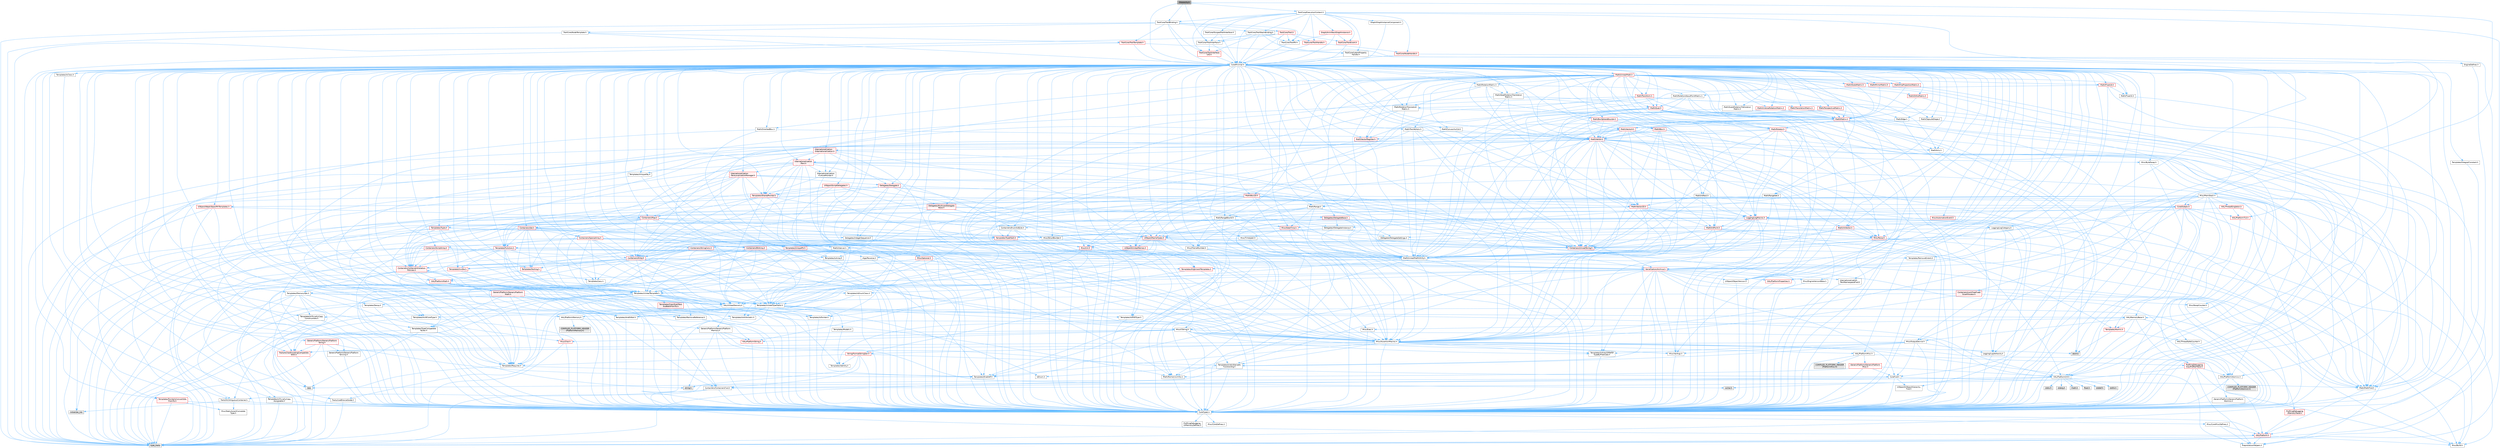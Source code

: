 digraph "IHierarchy.h"
{
 // INTERACTIVE_SVG=YES
 // LATEX_PDF_SIZE
  bgcolor="transparent";
  edge [fontname=Helvetica,fontsize=10,labelfontname=Helvetica,labelfontsize=10];
  node [fontname=Helvetica,fontsize=10,shape=box,height=0.2,width=0.4];
  Node1 [id="Node000001",label="IHierarchy.h",height=0.2,width=0.4,color="gray40", fillcolor="grey60", style="filled", fontcolor="black",tooltip=" "];
  Node1 -> Node2 [id="edge1_Node000001_Node000002",color="steelblue1",style="solid",tooltip=" "];
  Node2 [id="Node000002",label="CoreMinimal.h",height=0.2,width=0.4,color="grey40", fillcolor="white", style="filled",URL="$d7/d67/CoreMinimal_8h.html",tooltip=" "];
  Node2 -> Node3 [id="edge2_Node000002_Node000003",color="steelblue1",style="solid",tooltip=" "];
  Node3 [id="Node000003",label="CoreTypes.h",height=0.2,width=0.4,color="grey40", fillcolor="white", style="filled",URL="$dc/dec/CoreTypes_8h.html",tooltip=" "];
  Node3 -> Node4 [id="edge3_Node000003_Node000004",color="steelblue1",style="solid",tooltip=" "];
  Node4 [id="Node000004",label="HAL/Platform.h",height=0.2,width=0.4,color="red", fillcolor="#FFF0F0", style="filled",URL="$d9/dd0/Platform_8h.html",tooltip=" "];
  Node4 -> Node5 [id="edge4_Node000004_Node000005",color="steelblue1",style="solid",tooltip=" "];
  Node5 [id="Node000005",label="Misc/Build.h",height=0.2,width=0.4,color="grey40", fillcolor="white", style="filled",URL="$d3/dbb/Build_8h.html",tooltip=" "];
  Node4 -> Node7 [id="edge5_Node000004_Node000007",color="steelblue1",style="solid",tooltip=" "];
  Node7 [id="Node000007",label="type_traits",height=0.2,width=0.4,color="grey60", fillcolor="#E0E0E0", style="filled",tooltip=" "];
  Node4 -> Node8 [id="edge6_Node000004_Node000008",color="steelblue1",style="solid",tooltip=" "];
  Node8 [id="Node000008",label="PreprocessorHelpers.h",height=0.2,width=0.4,color="grey40", fillcolor="white", style="filled",URL="$db/ddb/PreprocessorHelpers_8h.html",tooltip=" "];
  Node3 -> Node14 [id="edge7_Node000003_Node000014",color="steelblue1",style="solid",tooltip=" "];
  Node14 [id="Node000014",label="ProfilingDebugging\l/UMemoryDefines.h",height=0.2,width=0.4,color="grey40", fillcolor="white", style="filled",URL="$d2/da2/UMemoryDefines_8h.html",tooltip=" "];
  Node3 -> Node15 [id="edge8_Node000003_Node000015",color="steelblue1",style="solid",tooltip=" "];
  Node15 [id="Node000015",label="Misc/CoreMiscDefines.h",height=0.2,width=0.4,color="grey40", fillcolor="white", style="filled",URL="$da/d38/CoreMiscDefines_8h.html",tooltip=" "];
  Node15 -> Node4 [id="edge9_Node000015_Node000004",color="steelblue1",style="solid",tooltip=" "];
  Node15 -> Node8 [id="edge10_Node000015_Node000008",color="steelblue1",style="solid",tooltip=" "];
  Node3 -> Node16 [id="edge11_Node000003_Node000016",color="steelblue1",style="solid",tooltip=" "];
  Node16 [id="Node000016",label="Misc/CoreDefines.h",height=0.2,width=0.4,color="grey40", fillcolor="white", style="filled",URL="$d3/dd2/CoreDefines_8h.html",tooltip=" "];
  Node2 -> Node17 [id="edge12_Node000002_Node000017",color="steelblue1",style="solid",tooltip=" "];
  Node17 [id="Node000017",label="CoreFwd.h",height=0.2,width=0.4,color="grey40", fillcolor="white", style="filled",URL="$d1/d1e/CoreFwd_8h.html",tooltip=" "];
  Node17 -> Node3 [id="edge13_Node000017_Node000003",color="steelblue1",style="solid",tooltip=" "];
  Node17 -> Node18 [id="edge14_Node000017_Node000018",color="steelblue1",style="solid",tooltip=" "];
  Node18 [id="Node000018",label="Containers/ContainersFwd.h",height=0.2,width=0.4,color="grey40", fillcolor="white", style="filled",URL="$d4/d0a/ContainersFwd_8h.html",tooltip=" "];
  Node18 -> Node4 [id="edge15_Node000018_Node000004",color="steelblue1",style="solid",tooltip=" "];
  Node18 -> Node3 [id="edge16_Node000018_Node000003",color="steelblue1",style="solid",tooltip=" "];
  Node18 -> Node19 [id="edge17_Node000018_Node000019",color="steelblue1",style="solid",tooltip=" "];
  Node19 [id="Node000019",label="Traits/IsContiguousContainer.h",height=0.2,width=0.4,color="grey40", fillcolor="white", style="filled",URL="$d5/d3c/IsContiguousContainer_8h.html",tooltip=" "];
  Node19 -> Node3 [id="edge18_Node000019_Node000003",color="steelblue1",style="solid",tooltip=" "];
  Node19 -> Node20 [id="edge19_Node000019_Node000020",color="steelblue1",style="solid",tooltip=" "];
  Node20 [id="Node000020",label="Misc/StaticAssertComplete\lType.h",height=0.2,width=0.4,color="grey40", fillcolor="white", style="filled",URL="$d5/d4e/StaticAssertCompleteType_8h.html",tooltip=" "];
  Node19 -> Node21 [id="edge20_Node000019_Node000021",color="steelblue1",style="solid",tooltip=" "];
  Node21 [id="Node000021",label="initializer_list",height=0.2,width=0.4,color="grey60", fillcolor="#E0E0E0", style="filled",tooltip=" "];
  Node17 -> Node22 [id="edge21_Node000017_Node000022",color="steelblue1",style="solid",tooltip=" "];
  Node22 [id="Node000022",label="Math/MathFwd.h",height=0.2,width=0.4,color="grey40", fillcolor="white", style="filled",URL="$d2/d10/MathFwd_8h.html",tooltip=" "];
  Node22 -> Node4 [id="edge22_Node000022_Node000004",color="steelblue1",style="solid",tooltip=" "];
  Node17 -> Node23 [id="edge23_Node000017_Node000023",color="steelblue1",style="solid",tooltip=" "];
  Node23 [id="Node000023",label="UObject/UObjectHierarchy\lFwd.h",height=0.2,width=0.4,color="grey40", fillcolor="white", style="filled",URL="$d3/d13/UObjectHierarchyFwd_8h.html",tooltip=" "];
  Node2 -> Node23 [id="edge24_Node000002_Node000023",color="steelblue1",style="solid",tooltip=" "];
  Node2 -> Node18 [id="edge25_Node000002_Node000018",color="steelblue1",style="solid",tooltip=" "];
  Node2 -> Node24 [id="edge26_Node000002_Node000024",color="steelblue1",style="solid",tooltip=" "];
  Node24 [id="Node000024",label="Misc/VarArgs.h",height=0.2,width=0.4,color="grey40", fillcolor="white", style="filled",URL="$d5/d6f/VarArgs_8h.html",tooltip=" "];
  Node24 -> Node3 [id="edge27_Node000024_Node000003",color="steelblue1",style="solid",tooltip=" "];
  Node2 -> Node25 [id="edge28_Node000002_Node000025",color="steelblue1",style="solid",tooltip=" "];
  Node25 [id="Node000025",label="Logging/LogVerbosity.h",height=0.2,width=0.4,color="grey40", fillcolor="white", style="filled",URL="$d2/d8f/LogVerbosity_8h.html",tooltip=" "];
  Node25 -> Node3 [id="edge29_Node000025_Node000003",color="steelblue1",style="solid",tooltip=" "];
  Node2 -> Node26 [id="edge30_Node000002_Node000026",color="steelblue1",style="solid",tooltip=" "];
  Node26 [id="Node000026",label="Misc/OutputDevice.h",height=0.2,width=0.4,color="grey40", fillcolor="white", style="filled",URL="$d7/d32/OutputDevice_8h.html",tooltip=" "];
  Node26 -> Node17 [id="edge31_Node000026_Node000017",color="steelblue1",style="solid",tooltip=" "];
  Node26 -> Node3 [id="edge32_Node000026_Node000003",color="steelblue1",style="solid",tooltip=" "];
  Node26 -> Node25 [id="edge33_Node000026_Node000025",color="steelblue1",style="solid",tooltip=" "];
  Node26 -> Node24 [id="edge34_Node000026_Node000024",color="steelblue1",style="solid",tooltip=" "];
  Node26 -> Node27 [id="edge35_Node000026_Node000027",color="steelblue1",style="solid",tooltip=" "];
  Node27 [id="Node000027",label="Templates/IsArrayOrRefOf\lTypeByPredicate.h",height=0.2,width=0.4,color="grey40", fillcolor="white", style="filled",URL="$d6/da1/IsArrayOrRefOfTypeByPredicate_8h.html",tooltip=" "];
  Node27 -> Node3 [id="edge36_Node000027_Node000003",color="steelblue1",style="solid",tooltip=" "];
  Node26 -> Node28 [id="edge37_Node000026_Node000028",color="steelblue1",style="solid",tooltip=" "];
  Node28 [id="Node000028",label="Templates/IsValidVariadic\lFunctionArg.h",height=0.2,width=0.4,color="grey40", fillcolor="white", style="filled",URL="$d0/dc8/IsValidVariadicFunctionArg_8h.html",tooltip=" "];
  Node28 -> Node3 [id="edge38_Node000028_Node000003",color="steelblue1",style="solid",tooltip=" "];
  Node28 -> Node29 [id="edge39_Node000028_Node000029",color="steelblue1",style="solid",tooltip=" "];
  Node29 [id="Node000029",label="IsEnum.h",height=0.2,width=0.4,color="grey40", fillcolor="white", style="filled",URL="$d4/de5/IsEnum_8h.html",tooltip=" "];
  Node28 -> Node7 [id="edge40_Node000028_Node000007",color="steelblue1",style="solid",tooltip=" "];
  Node26 -> Node30 [id="edge41_Node000026_Node000030",color="steelblue1",style="solid",tooltip=" "];
  Node30 [id="Node000030",label="Traits/IsCharEncodingCompatible\lWith.h",height=0.2,width=0.4,color="red", fillcolor="#FFF0F0", style="filled",URL="$df/dd1/IsCharEncodingCompatibleWith_8h.html",tooltip=" "];
  Node30 -> Node7 [id="edge42_Node000030_Node000007",color="steelblue1",style="solid",tooltip=" "];
  Node2 -> Node32 [id="edge43_Node000002_Node000032",color="steelblue1",style="solid",tooltip=" "];
  Node32 [id="Node000032",label="HAL/PlatformCrt.h",height=0.2,width=0.4,color="grey40", fillcolor="white", style="filled",URL="$d8/d75/PlatformCrt_8h.html",tooltip=" "];
  Node32 -> Node33 [id="edge44_Node000032_Node000033",color="steelblue1",style="solid",tooltip=" "];
  Node33 [id="Node000033",label="new",height=0.2,width=0.4,color="grey60", fillcolor="#E0E0E0", style="filled",tooltip=" "];
  Node32 -> Node34 [id="edge45_Node000032_Node000034",color="steelblue1",style="solid",tooltip=" "];
  Node34 [id="Node000034",label="wchar.h",height=0.2,width=0.4,color="grey60", fillcolor="#E0E0E0", style="filled",tooltip=" "];
  Node32 -> Node35 [id="edge46_Node000032_Node000035",color="steelblue1",style="solid",tooltip=" "];
  Node35 [id="Node000035",label="stddef.h",height=0.2,width=0.4,color="grey60", fillcolor="#E0E0E0", style="filled",tooltip=" "];
  Node32 -> Node36 [id="edge47_Node000032_Node000036",color="steelblue1",style="solid",tooltip=" "];
  Node36 [id="Node000036",label="stdlib.h",height=0.2,width=0.4,color="grey60", fillcolor="#E0E0E0", style="filled",tooltip=" "];
  Node32 -> Node37 [id="edge48_Node000032_Node000037",color="steelblue1",style="solid",tooltip=" "];
  Node37 [id="Node000037",label="stdio.h",height=0.2,width=0.4,color="grey60", fillcolor="#E0E0E0", style="filled",tooltip=" "];
  Node32 -> Node38 [id="edge49_Node000032_Node000038",color="steelblue1",style="solid",tooltip=" "];
  Node38 [id="Node000038",label="stdarg.h",height=0.2,width=0.4,color="grey60", fillcolor="#E0E0E0", style="filled",tooltip=" "];
  Node32 -> Node39 [id="edge50_Node000032_Node000039",color="steelblue1",style="solid",tooltip=" "];
  Node39 [id="Node000039",label="math.h",height=0.2,width=0.4,color="grey60", fillcolor="#E0E0E0", style="filled",tooltip=" "];
  Node32 -> Node40 [id="edge51_Node000032_Node000040",color="steelblue1",style="solid",tooltip=" "];
  Node40 [id="Node000040",label="float.h",height=0.2,width=0.4,color="grey60", fillcolor="#E0E0E0", style="filled",tooltip=" "];
  Node32 -> Node41 [id="edge52_Node000032_Node000041",color="steelblue1",style="solid",tooltip=" "];
  Node41 [id="Node000041",label="string.h",height=0.2,width=0.4,color="grey60", fillcolor="#E0E0E0", style="filled",tooltip=" "];
  Node2 -> Node42 [id="edge53_Node000002_Node000042",color="steelblue1",style="solid",tooltip=" "];
  Node42 [id="Node000042",label="HAL/PlatformMisc.h",height=0.2,width=0.4,color="grey40", fillcolor="white", style="filled",URL="$d0/df5/PlatformMisc_8h.html",tooltip=" "];
  Node42 -> Node3 [id="edge54_Node000042_Node000003",color="steelblue1",style="solid",tooltip=" "];
  Node42 -> Node43 [id="edge55_Node000042_Node000043",color="steelblue1",style="solid",tooltip=" "];
  Node43 [id="Node000043",label="GenericPlatform/GenericPlatform\lMisc.h",height=0.2,width=0.4,color="red", fillcolor="#FFF0F0", style="filled",URL="$db/d9a/GenericPlatformMisc_8h.html",tooltip=" "];
  Node43 -> Node17 [id="edge56_Node000043_Node000017",color="steelblue1",style="solid",tooltip=" "];
  Node43 -> Node3 [id="edge57_Node000043_Node000003",color="steelblue1",style="solid",tooltip=" "];
  Node43 -> Node32 [id="edge58_Node000043_Node000032",color="steelblue1",style="solid",tooltip=" "];
  Node43 -> Node47 [id="edge59_Node000043_Node000047",color="steelblue1",style="solid",tooltip=" "];
  Node47 [id="Node000047",label="Math/NumericLimits.h",height=0.2,width=0.4,color="grey40", fillcolor="white", style="filled",URL="$df/d1b/NumericLimits_8h.html",tooltip=" "];
  Node47 -> Node3 [id="edge60_Node000047_Node000003",color="steelblue1",style="solid",tooltip=" "];
  Node42 -> Node52 [id="edge61_Node000042_Node000052",color="steelblue1",style="solid",tooltip=" "];
  Node52 [id="Node000052",label="COMPILED_PLATFORM_HEADER\l(PlatformMisc.h)",height=0.2,width=0.4,color="grey60", fillcolor="#E0E0E0", style="filled",tooltip=" "];
  Node42 -> Node53 [id="edge62_Node000042_Node000053",color="steelblue1",style="solid",tooltip=" "];
  Node53 [id="Node000053",label="ProfilingDebugging\l/CpuProfilerTrace.h",height=0.2,width=0.4,color="red", fillcolor="#FFF0F0", style="filled",URL="$da/dcb/CpuProfilerTrace_8h.html",tooltip=" "];
  Node53 -> Node3 [id="edge63_Node000053_Node000003",color="steelblue1",style="solid",tooltip=" "];
  Node53 -> Node18 [id="edge64_Node000053_Node000018",color="steelblue1",style="solid",tooltip=" "];
  Node53 -> Node54 [id="edge65_Node000053_Node000054",color="steelblue1",style="solid",tooltip=" "];
  Node54 [id="Node000054",label="HAL/PlatformAtomics.h",height=0.2,width=0.4,color="grey40", fillcolor="white", style="filled",URL="$d3/d36/PlatformAtomics_8h.html",tooltip=" "];
  Node54 -> Node3 [id="edge66_Node000054_Node000003",color="steelblue1",style="solid",tooltip=" "];
  Node54 -> Node55 [id="edge67_Node000054_Node000055",color="steelblue1",style="solid",tooltip=" "];
  Node55 [id="Node000055",label="GenericPlatform/GenericPlatform\lAtomics.h",height=0.2,width=0.4,color="grey40", fillcolor="white", style="filled",URL="$da/d72/GenericPlatformAtomics_8h.html",tooltip=" "];
  Node55 -> Node3 [id="edge68_Node000055_Node000003",color="steelblue1",style="solid",tooltip=" "];
  Node54 -> Node56 [id="edge69_Node000054_Node000056",color="steelblue1",style="solid",tooltip=" "];
  Node56 [id="Node000056",label="COMPILED_PLATFORM_HEADER\l(PlatformAtomics.h)",height=0.2,width=0.4,color="grey60", fillcolor="#E0E0E0", style="filled",tooltip=" "];
  Node53 -> Node8 [id="edge70_Node000053_Node000008",color="steelblue1",style="solid",tooltip=" "];
  Node53 -> Node5 [id="edge71_Node000053_Node000005",color="steelblue1",style="solid",tooltip=" "];
  Node2 -> Node61 [id="edge72_Node000002_Node000061",color="steelblue1",style="solid",tooltip=" "];
  Node61 [id="Node000061",label="Misc/AssertionMacros.h",height=0.2,width=0.4,color="grey40", fillcolor="white", style="filled",URL="$d0/dfa/AssertionMacros_8h.html",tooltip=" "];
  Node61 -> Node3 [id="edge73_Node000061_Node000003",color="steelblue1",style="solid",tooltip=" "];
  Node61 -> Node4 [id="edge74_Node000061_Node000004",color="steelblue1",style="solid",tooltip=" "];
  Node61 -> Node42 [id="edge75_Node000061_Node000042",color="steelblue1",style="solid",tooltip=" "];
  Node61 -> Node8 [id="edge76_Node000061_Node000008",color="steelblue1",style="solid",tooltip=" "];
  Node61 -> Node62 [id="edge77_Node000061_Node000062",color="steelblue1",style="solid",tooltip=" "];
  Node62 [id="Node000062",label="Templates/EnableIf.h",height=0.2,width=0.4,color="grey40", fillcolor="white", style="filled",URL="$d7/d60/EnableIf_8h.html",tooltip=" "];
  Node62 -> Node3 [id="edge78_Node000062_Node000003",color="steelblue1",style="solid",tooltip=" "];
  Node61 -> Node27 [id="edge79_Node000061_Node000027",color="steelblue1",style="solid",tooltip=" "];
  Node61 -> Node28 [id="edge80_Node000061_Node000028",color="steelblue1",style="solid",tooltip=" "];
  Node61 -> Node30 [id="edge81_Node000061_Node000030",color="steelblue1",style="solid",tooltip=" "];
  Node61 -> Node24 [id="edge82_Node000061_Node000024",color="steelblue1",style="solid",tooltip=" "];
  Node61 -> Node63 [id="edge83_Node000061_Node000063",color="steelblue1",style="solid",tooltip=" "];
  Node63 [id="Node000063",label="String/FormatStringSan.h",height=0.2,width=0.4,color="red", fillcolor="#FFF0F0", style="filled",URL="$d3/d8b/FormatStringSan_8h.html",tooltip=" "];
  Node63 -> Node7 [id="edge84_Node000063_Node000007",color="steelblue1",style="solid",tooltip=" "];
  Node63 -> Node3 [id="edge85_Node000063_Node000003",color="steelblue1",style="solid",tooltip=" "];
  Node63 -> Node64 [id="edge86_Node000063_Node000064",color="steelblue1",style="solid",tooltip=" "];
  Node64 [id="Node000064",label="Templates/Requires.h",height=0.2,width=0.4,color="grey40", fillcolor="white", style="filled",URL="$dc/d96/Requires_8h.html",tooltip=" "];
  Node64 -> Node62 [id="edge87_Node000064_Node000062",color="steelblue1",style="solid",tooltip=" "];
  Node64 -> Node7 [id="edge88_Node000064_Node000007",color="steelblue1",style="solid",tooltip=" "];
  Node63 -> Node65 [id="edge89_Node000063_Node000065",color="steelblue1",style="solid",tooltip=" "];
  Node65 [id="Node000065",label="Templates/Identity.h",height=0.2,width=0.4,color="grey40", fillcolor="white", style="filled",URL="$d0/dd5/Identity_8h.html",tooltip=" "];
  Node63 -> Node28 [id="edge90_Node000063_Node000028",color="steelblue1",style="solid",tooltip=" "];
  Node63 -> Node18 [id="edge91_Node000063_Node000018",color="steelblue1",style="solid",tooltip=" "];
  Node61 -> Node69 [id="edge92_Node000061_Node000069",color="steelblue1",style="solid",tooltip=" "];
  Node69 [id="Node000069",label="atomic",height=0.2,width=0.4,color="grey60", fillcolor="#E0E0E0", style="filled",tooltip=" "];
  Node2 -> Node70 [id="edge93_Node000002_Node000070",color="steelblue1",style="solid",tooltip=" "];
  Node70 [id="Node000070",label="Templates/IsPointer.h",height=0.2,width=0.4,color="grey40", fillcolor="white", style="filled",URL="$d7/d05/IsPointer_8h.html",tooltip=" "];
  Node70 -> Node3 [id="edge94_Node000070_Node000003",color="steelblue1",style="solid",tooltip=" "];
  Node2 -> Node71 [id="edge95_Node000002_Node000071",color="steelblue1",style="solid",tooltip=" "];
  Node71 [id="Node000071",label="HAL/PlatformMemory.h",height=0.2,width=0.4,color="grey40", fillcolor="white", style="filled",URL="$de/d68/PlatformMemory_8h.html",tooltip=" "];
  Node71 -> Node3 [id="edge96_Node000071_Node000003",color="steelblue1",style="solid",tooltip=" "];
  Node71 -> Node72 [id="edge97_Node000071_Node000072",color="steelblue1",style="solid",tooltip=" "];
  Node72 [id="Node000072",label="GenericPlatform/GenericPlatform\lMemory.h",height=0.2,width=0.4,color="grey40", fillcolor="white", style="filled",URL="$dd/d22/GenericPlatformMemory_8h.html",tooltip=" "];
  Node72 -> Node17 [id="edge98_Node000072_Node000017",color="steelblue1",style="solid",tooltip=" "];
  Node72 -> Node3 [id="edge99_Node000072_Node000003",color="steelblue1",style="solid",tooltip=" "];
  Node72 -> Node73 [id="edge100_Node000072_Node000073",color="steelblue1",style="solid",tooltip=" "];
  Node73 [id="Node000073",label="HAL/PlatformString.h",height=0.2,width=0.4,color="red", fillcolor="#FFF0F0", style="filled",URL="$db/db5/PlatformString_8h.html",tooltip=" "];
  Node73 -> Node3 [id="edge101_Node000073_Node000003",color="steelblue1",style="solid",tooltip=" "];
  Node72 -> Node41 [id="edge102_Node000072_Node000041",color="steelblue1",style="solid",tooltip=" "];
  Node72 -> Node34 [id="edge103_Node000072_Node000034",color="steelblue1",style="solid",tooltip=" "];
  Node71 -> Node75 [id="edge104_Node000071_Node000075",color="steelblue1",style="solid",tooltip=" "];
  Node75 [id="Node000075",label="COMPILED_PLATFORM_HEADER\l(PlatformMemory.h)",height=0.2,width=0.4,color="grey60", fillcolor="#E0E0E0", style="filled",tooltip=" "];
  Node2 -> Node54 [id="edge105_Node000002_Node000054",color="steelblue1",style="solid",tooltip=" "];
  Node2 -> Node76 [id="edge106_Node000002_Node000076",color="steelblue1",style="solid",tooltip=" "];
  Node76 [id="Node000076",label="Misc/Exec.h",height=0.2,width=0.4,color="grey40", fillcolor="white", style="filled",URL="$de/ddb/Exec_8h.html",tooltip=" "];
  Node76 -> Node3 [id="edge107_Node000076_Node000003",color="steelblue1",style="solid",tooltip=" "];
  Node76 -> Node61 [id="edge108_Node000076_Node000061",color="steelblue1",style="solid",tooltip=" "];
  Node2 -> Node77 [id="edge109_Node000002_Node000077",color="steelblue1",style="solid",tooltip=" "];
  Node77 [id="Node000077",label="HAL/MemoryBase.h",height=0.2,width=0.4,color="grey40", fillcolor="white", style="filled",URL="$d6/d9f/MemoryBase_8h.html",tooltip=" "];
  Node77 -> Node3 [id="edge110_Node000077_Node000003",color="steelblue1",style="solid",tooltip=" "];
  Node77 -> Node54 [id="edge111_Node000077_Node000054",color="steelblue1",style="solid",tooltip=" "];
  Node77 -> Node32 [id="edge112_Node000077_Node000032",color="steelblue1",style="solid",tooltip=" "];
  Node77 -> Node76 [id="edge113_Node000077_Node000076",color="steelblue1",style="solid",tooltip=" "];
  Node77 -> Node26 [id="edge114_Node000077_Node000026",color="steelblue1",style="solid",tooltip=" "];
  Node77 -> Node78 [id="edge115_Node000077_Node000078",color="steelblue1",style="solid",tooltip=" "];
  Node78 [id="Node000078",label="Templates/Atomic.h",height=0.2,width=0.4,color="red", fillcolor="#FFF0F0", style="filled",URL="$d3/d91/Atomic_8h.html",tooltip=" "];
  Node78 -> Node79 [id="edge116_Node000078_Node000079",color="steelblue1",style="solid",tooltip=" "];
  Node79 [id="Node000079",label="HAL/ThreadSafeCounter.h",height=0.2,width=0.4,color="grey40", fillcolor="white", style="filled",URL="$dc/dc9/ThreadSafeCounter_8h.html",tooltip=" "];
  Node79 -> Node3 [id="edge117_Node000079_Node000003",color="steelblue1",style="solid",tooltip=" "];
  Node79 -> Node54 [id="edge118_Node000079_Node000054",color="steelblue1",style="solid",tooltip=" "];
  Node78 -> Node69 [id="edge119_Node000078_Node000069",color="steelblue1",style="solid",tooltip=" "];
  Node2 -> Node87 [id="edge120_Node000002_Node000087",color="steelblue1",style="solid",tooltip=" "];
  Node87 [id="Node000087",label="HAL/UnrealMemory.h",height=0.2,width=0.4,color="grey40", fillcolor="white", style="filled",URL="$d9/d96/UnrealMemory_8h.html",tooltip=" "];
  Node87 -> Node3 [id="edge121_Node000087_Node000003",color="steelblue1",style="solid",tooltip=" "];
  Node87 -> Node72 [id="edge122_Node000087_Node000072",color="steelblue1",style="solid",tooltip=" "];
  Node87 -> Node77 [id="edge123_Node000087_Node000077",color="steelblue1",style="solid",tooltip=" "];
  Node87 -> Node71 [id="edge124_Node000087_Node000071",color="steelblue1",style="solid",tooltip=" "];
  Node87 -> Node88 [id="edge125_Node000087_Node000088",color="steelblue1",style="solid",tooltip=" "];
  Node88 [id="Node000088",label="ProfilingDebugging\l/MemoryTrace.h",height=0.2,width=0.4,color="red", fillcolor="#FFF0F0", style="filled",URL="$da/dd7/MemoryTrace_8h.html",tooltip=" "];
  Node88 -> Node4 [id="edge126_Node000088_Node000004",color="steelblue1",style="solid",tooltip=" "];
  Node87 -> Node70 [id="edge127_Node000087_Node000070",color="steelblue1",style="solid",tooltip=" "];
  Node2 -> Node89 [id="edge128_Node000002_Node000089",color="steelblue1",style="solid",tooltip=" "];
  Node89 [id="Node000089",label="Templates/IsArithmetic.h",height=0.2,width=0.4,color="grey40", fillcolor="white", style="filled",URL="$d2/d5d/IsArithmetic_8h.html",tooltip=" "];
  Node89 -> Node3 [id="edge129_Node000089_Node000003",color="steelblue1",style="solid",tooltip=" "];
  Node2 -> Node83 [id="edge130_Node000002_Node000083",color="steelblue1",style="solid",tooltip=" "];
  Node83 [id="Node000083",label="Templates/AndOrNot.h",height=0.2,width=0.4,color="grey40", fillcolor="white", style="filled",URL="$db/d0a/AndOrNot_8h.html",tooltip=" "];
  Node83 -> Node3 [id="edge131_Node000083_Node000003",color="steelblue1",style="solid",tooltip=" "];
  Node2 -> Node90 [id="edge132_Node000002_Node000090",color="steelblue1",style="solid",tooltip=" "];
  Node90 [id="Node000090",label="Templates/IsPODType.h",height=0.2,width=0.4,color="grey40", fillcolor="white", style="filled",URL="$d7/db1/IsPODType_8h.html",tooltip=" "];
  Node90 -> Node3 [id="edge133_Node000090_Node000003",color="steelblue1",style="solid",tooltip=" "];
  Node2 -> Node91 [id="edge134_Node000002_Node000091",color="steelblue1",style="solid",tooltip=" "];
  Node91 [id="Node000091",label="Templates/IsUECoreType.h",height=0.2,width=0.4,color="grey40", fillcolor="white", style="filled",URL="$d1/db8/IsUECoreType_8h.html",tooltip=" "];
  Node91 -> Node3 [id="edge135_Node000091_Node000003",color="steelblue1",style="solid",tooltip=" "];
  Node91 -> Node7 [id="edge136_Node000091_Node000007",color="steelblue1",style="solid",tooltip=" "];
  Node2 -> Node84 [id="edge137_Node000002_Node000084",color="steelblue1",style="solid",tooltip=" "];
  Node84 [id="Node000084",label="Templates/IsTriviallyCopy\lConstructible.h",height=0.2,width=0.4,color="grey40", fillcolor="white", style="filled",URL="$d3/d78/IsTriviallyCopyConstructible_8h.html",tooltip=" "];
  Node84 -> Node3 [id="edge138_Node000084_Node000003",color="steelblue1",style="solid",tooltip=" "];
  Node84 -> Node7 [id="edge139_Node000084_Node000007",color="steelblue1",style="solid",tooltip=" "];
  Node2 -> Node92 [id="edge140_Node000002_Node000092",color="steelblue1",style="solid",tooltip=" "];
  Node92 [id="Node000092",label="Templates/UnrealTypeTraits.h",height=0.2,width=0.4,color="grey40", fillcolor="white", style="filled",URL="$d2/d2d/UnrealTypeTraits_8h.html",tooltip=" "];
  Node92 -> Node3 [id="edge141_Node000092_Node000003",color="steelblue1",style="solid",tooltip=" "];
  Node92 -> Node70 [id="edge142_Node000092_Node000070",color="steelblue1",style="solid",tooltip=" "];
  Node92 -> Node61 [id="edge143_Node000092_Node000061",color="steelblue1",style="solid",tooltip=" "];
  Node92 -> Node83 [id="edge144_Node000092_Node000083",color="steelblue1",style="solid",tooltip=" "];
  Node92 -> Node62 [id="edge145_Node000092_Node000062",color="steelblue1",style="solid",tooltip=" "];
  Node92 -> Node89 [id="edge146_Node000092_Node000089",color="steelblue1",style="solid",tooltip=" "];
  Node92 -> Node29 [id="edge147_Node000092_Node000029",color="steelblue1",style="solid",tooltip=" "];
  Node92 -> Node93 [id="edge148_Node000092_Node000093",color="steelblue1",style="solid",tooltip=" "];
  Node93 [id="Node000093",label="Templates/Models.h",height=0.2,width=0.4,color="grey40", fillcolor="white", style="filled",URL="$d3/d0c/Models_8h.html",tooltip=" "];
  Node93 -> Node65 [id="edge149_Node000093_Node000065",color="steelblue1",style="solid",tooltip=" "];
  Node92 -> Node90 [id="edge150_Node000092_Node000090",color="steelblue1",style="solid",tooltip=" "];
  Node92 -> Node91 [id="edge151_Node000092_Node000091",color="steelblue1",style="solid",tooltip=" "];
  Node92 -> Node84 [id="edge152_Node000092_Node000084",color="steelblue1",style="solid",tooltip=" "];
  Node2 -> Node62 [id="edge153_Node000002_Node000062",color="steelblue1",style="solid",tooltip=" "];
  Node2 -> Node94 [id="edge154_Node000002_Node000094",color="steelblue1",style="solid",tooltip=" "];
  Node94 [id="Node000094",label="Templates/RemoveReference.h",height=0.2,width=0.4,color="grey40", fillcolor="white", style="filled",URL="$da/dbe/RemoveReference_8h.html",tooltip=" "];
  Node94 -> Node3 [id="edge155_Node000094_Node000003",color="steelblue1",style="solid",tooltip=" "];
  Node2 -> Node95 [id="edge156_Node000002_Node000095",color="steelblue1",style="solid",tooltip=" "];
  Node95 [id="Node000095",label="Templates/IntegralConstant.h",height=0.2,width=0.4,color="grey40", fillcolor="white", style="filled",URL="$db/d1b/IntegralConstant_8h.html",tooltip=" "];
  Node95 -> Node3 [id="edge157_Node000095_Node000003",color="steelblue1",style="solid",tooltip=" "];
  Node2 -> Node96 [id="edge158_Node000002_Node000096",color="steelblue1",style="solid",tooltip=" "];
  Node96 [id="Node000096",label="Templates/IsClass.h",height=0.2,width=0.4,color="grey40", fillcolor="white", style="filled",URL="$db/dcb/IsClass_8h.html",tooltip=" "];
  Node96 -> Node3 [id="edge159_Node000096_Node000003",color="steelblue1",style="solid",tooltip=" "];
  Node2 -> Node97 [id="edge160_Node000002_Node000097",color="steelblue1",style="solid",tooltip=" "];
  Node97 [id="Node000097",label="Templates/TypeCompatible\lBytes.h",height=0.2,width=0.4,color="grey40", fillcolor="white", style="filled",URL="$df/d0a/TypeCompatibleBytes_8h.html",tooltip=" "];
  Node97 -> Node3 [id="edge161_Node000097_Node000003",color="steelblue1",style="solid",tooltip=" "];
  Node97 -> Node41 [id="edge162_Node000097_Node000041",color="steelblue1",style="solid",tooltip=" "];
  Node97 -> Node33 [id="edge163_Node000097_Node000033",color="steelblue1",style="solid",tooltip=" "];
  Node97 -> Node7 [id="edge164_Node000097_Node000007",color="steelblue1",style="solid",tooltip=" "];
  Node2 -> Node19 [id="edge165_Node000002_Node000019",color="steelblue1",style="solid",tooltip=" "];
  Node2 -> Node98 [id="edge166_Node000002_Node000098",color="steelblue1",style="solid",tooltip=" "];
  Node98 [id="Node000098",label="Templates/UnrealTemplate.h",height=0.2,width=0.4,color="grey40", fillcolor="white", style="filled",URL="$d4/d24/UnrealTemplate_8h.html",tooltip=" "];
  Node98 -> Node3 [id="edge167_Node000098_Node000003",color="steelblue1",style="solid",tooltip=" "];
  Node98 -> Node70 [id="edge168_Node000098_Node000070",color="steelblue1",style="solid",tooltip=" "];
  Node98 -> Node87 [id="edge169_Node000098_Node000087",color="steelblue1",style="solid",tooltip=" "];
  Node98 -> Node99 [id="edge170_Node000098_Node000099",color="steelblue1",style="solid",tooltip=" "];
  Node99 [id="Node000099",label="Templates/CopyQualifiers\lAndRefsFromTo.h",height=0.2,width=0.4,color="red", fillcolor="#FFF0F0", style="filled",URL="$d3/db3/CopyQualifiersAndRefsFromTo_8h.html",tooltip=" "];
  Node98 -> Node92 [id="edge171_Node000098_Node000092",color="steelblue1",style="solid",tooltip=" "];
  Node98 -> Node94 [id="edge172_Node000098_Node000094",color="steelblue1",style="solid",tooltip=" "];
  Node98 -> Node64 [id="edge173_Node000098_Node000064",color="steelblue1",style="solid",tooltip=" "];
  Node98 -> Node97 [id="edge174_Node000098_Node000097",color="steelblue1",style="solid",tooltip=" "];
  Node98 -> Node65 [id="edge175_Node000098_Node000065",color="steelblue1",style="solid",tooltip=" "];
  Node98 -> Node19 [id="edge176_Node000098_Node000019",color="steelblue1",style="solid",tooltip=" "];
  Node98 -> Node101 [id="edge177_Node000098_Node000101",color="steelblue1",style="solid",tooltip=" "];
  Node101 [id="Node000101",label="Traits/UseBitwiseSwap.h",height=0.2,width=0.4,color="grey40", fillcolor="white", style="filled",URL="$db/df3/UseBitwiseSwap_8h.html",tooltip=" "];
  Node101 -> Node3 [id="edge178_Node000101_Node000003",color="steelblue1",style="solid",tooltip=" "];
  Node101 -> Node7 [id="edge179_Node000101_Node000007",color="steelblue1",style="solid",tooltip=" "];
  Node98 -> Node7 [id="edge180_Node000098_Node000007",color="steelblue1",style="solid",tooltip=" "];
  Node2 -> Node47 [id="edge181_Node000002_Node000047",color="steelblue1",style="solid",tooltip=" "];
  Node2 -> Node102 [id="edge182_Node000002_Node000102",color="steelblue1",style="solid",tooltip=" "];
  Node102 [id="Node000102",label="HAL/PlatformMath.h",height=0.2,width=0.4,color="red", fillcolor="#FFF0F0", style="filled",URL="$dc/d53/PlatformMath_8h.html",tooltip=" "];
  Node102 -> Node3 [id="edge183_Node000102_Node000003",color="steelblue1",style="solid",tooltip=" "];
  Node102 -> Node103 [id="edge184_Node000102_Node000103",color="steelblue1",style="solid",tooltip=" "];
  Node103 [id="Node000103",label="GenericPlatform/GenericPlatform\lMath.h",height=0.2,width=0.4,color="red", fillcolor="#FFF0F0", style="filled",URL="$d5/d79/GenericPlatformMath_8h.html",tooltip=" "];
  Node103 -> Node3 [id="edge185_Node000103_Node000003",color="steelblue1",style="solid",tooltip=" "];
  Node103 -> Node18 [id="edge186_Node000103_Node000018",color="steelblue1",style="solid",tooltip=" "];
  Node103 -> Node32 [id="edge187_Node000103_Node000032",color="steelblue1",style="solid",tooltip=" "];
  Node103 -> Node83 [id="edge188_Node000103_Node000083",color="steelblue1",style="solid",tooltip=" "];
  Node103 -> Node104 [id="edge189_Node000103_Node000104",color="steelblue1",style="solid",tooltip=" "];
  Node104 [id="Node000104",label="Templates/Decay.h",height=0.2,width=0.4,color="grey40", fillcolor="white", style="filled",URL="$dd/d0f/Decay_8h.html",tooltip=" "];
  Node104 -> Node3 [id="edge190_Node000104_Node000003",color="steelblue1",style="solid",tooltip=" "];
  Node104 -> Node94 [id="edge191_Node000104_Node000094",color="steelblue1",style="solid",tooltip=" "];
  Node104 -> Node7 [id="edge192_Node000104_Node000007",color="steelblue1",style="solid",tooltip=" "];
  Node103 -> Node92 [id="edge193_Node000103_Node000092",color="steelblue1",style="solid",tooltip=" "];
  Node103 -> Node64 [id="edge194_Node000103_Node000064",color="steelblue1",style="solid",tooltip=" "];
  Node103 -> Node97 [id="edge195_Node000103_Node000097",color="steelblue1",style="solid",tooltip=" "];
  Node103 -> Node7 [id="edge196_Node000103_Node000007",color="steelblue1",style="solid",tooltip=" "];
  Node2 -> Node85 [id="edge197_Node000002_Node000085",color="steelblue1",style="solid",tooltip=" "];
  Node85 [id="Node000085",label="Templates/IsTriviallyCopy\lAssignable.h",height=0.2,width=0.4,color="grey40", fillcolor="white", style="filled",URL="$d2/df2/IsTriviallyCopyAssignable_8h.html",tooltip=" "];
  Node85 -> Node3 [id="edge198_Node000085_Node000003",color="steelblue1",style="solid",tooltip=" "];
  Node85 -> Node7 [id="edge199_Node000085_Node000007",color="steelblue1",style="solid",tooltip=" "];
  Node2 -> Node110 [id="edge200_Node000002_Node000110",color="steelblue1",style="solid",tooltip=" "];
  Node110 [id="Node000110",label="Templates/MemoryOps.h",height=0.2,width=0.4,color="grey40", fillcolor="white", style="filled",URL="$db/dea/MemoryOps_8h.html",tooltip=" "];
  Node110 -> Node3 [id="edge201_Node000110_Node000003",color="steelblue1",style="solid",tooltip=" "];
  Node110 -> Node87 [id="edge202_Node000110_Node000087",color="steelblue1",style="solid",tooltip=" "];
  Node110 -> Node85 [id="edge203_Node000110_Node000085",color="steelblue1",style="solid",tooltip=" "];
  Node110 -> Node84 [id="edge204_Node000110_Node000084",color="steelblue1",style="solid",tooltip=" "];
  Node110 -> Node64 [id="edge205_Node000110_Node000064",color="steelblue1",style="solid",tooltip=" "];
  Node110 -> Node92 [id="edge206_Node000110_Node000092",color="steelblue1",style="solid",tooltip=" "];
  Node110 -> Node101 [id="edge207_Node000110_Node000101",color="steelblue1",style="solid",tooltip=" "];
  Node110 -> Node33 [id="edge208_Node000110_Node000033",color="steelblue1",style="solid",tooltip=" "];
  Node110 -> Node7 [id="edge209_Node000110_Node000007",color="steelblue1",style="solid",tooltip=" "];
  Node2 -> Node111 [id="edge210_Node000002_Node000111",color="steelblue1",style="solid",tooltip=" "];
  Node111 [id="Node000111",label="Containers/ContainerAllocation\lPolicies.h",height=0.2,width=0.4,color="red", fillcolor="#FFF0F0", style="filled",URL="$d7/dff/ContainerAllocationPolicies_8h.html",tooltip=" "];
  Node111 -> Node3 [id="edge211_Node000111_Node000003",color="steelblue1",style="solid",tooltip=" "];
  Node111 -> Node111 [id="edge212_Node000111_Node000111",color="steelblue1",style="solid",tooltip=" "];
  Node111 -> Node102 [id="edge213_Node000111_Node000102",color="steelblue1",style="solid",tooltip=" "];
  Node111 -> Node87 [id="edge214_Node000111_Node000087",color="steelblue1",style="solid",tooltip=" "];
  Node111 -> Node47 [id="edge215_Node000111_Node000047",color="steelblue1",style="solid",tooltip=" "];
  Node111 -> Node61 [id="edge216_Node000111_Node000061",color="steelblue1",style="solid",tooltip=" "];
  Node111 -> Node110 [id="edge217_Node000111_Node000110",color="steelblue1",style="solid",tooltip=" "];
  Node111 -> Node97 [id="edge218_Node000111_Node000097",color="steelblue1",style="solid",tooltip=" "];
  Node111 -> Node7 [id="edge219_Node000111_Node000007",color="steelblue1",style="solid",tooltip=" "];
  Node2 -> Node114 [id="edge220_Node000002_Node000114",color="steelblue1",style="solid",tooltip=" "];
  Node114 [id="Node000114",label="Templates/IsEnumClass.h",height=0.2,width=0.4,color="grey40", fillcolor="white", style="filled",URL="$d7/d15/IsEnumClass_8h.html",tooltip=" "];
  Node114 -> Node3 [id="edge221_Node000114_Node000003",color="steelblue1",style="solid",tooltip=" "];
  Node114 -> Node83 [id="edge222_Node000114_Node000083",color="steelblue1",style="solid",tooltip=" "];
  Node2 -> Node115 [id="edge223_Node000002_Node000115",color="steelblue1",style="solid",tooltip=" "];
  Node115 [id="Node000115",label="HAL/PlatformProperties.h",height=0.2,width=0.4,color="red", fillcolor="#FFF0F0", style="filled",URL="$d9/db0/PlatformProperties_8h.html",tooltip=" "];
  Node115 -> Node3 [id="edge224_Node000115_Node000003",color="steelblue1",style="solid",tooltip=" "];
  Node2 -> Node118 [id="edge225_Node000002_Node000118",color="steelblue1",style="solid",tooltip=" "];
  Node118 [id="Node000118",label="Misc/EngineVersionBase.h",height=0.2,width=0.4,color="grey40", fillcolor="white", style="filled",URL="$d5/d2b/EngineVersionBase_8h.html",tooltip=" "];
  Node118 -> Node3 [id="edge226_Node000118_Node000003",color="steelblue1",style="solid",tooltip=" "];
  Node2 -> Node119 [id="edge227_Node000002_Node000119",color="steelblue1",style="solid",tooltip=" "];
  Node119 [id="Node000119",label="Internationalization\l/TextNamespaceFwd.h",height=0.2,width=0.4,color="grey40", fillcolor="white", style="filled",URL="$d8/d97/TextNamespaceFwd_8h.html",tooltip=" "];
  Node119 -> Node3 [id="edge228_Node000119_Node000003",color="steelblue1",style="solid",tooltip=" "];
  Node2 -> Node120 [id="edge229_Node000002_Node000120",color="steelblue1",style="solid",tooltip=" "];
  Node120 [id="Node000120",label="Serialization/Archive.h",height=0.2,width=0.4,color="red", fillcolor="#FFF0F0", style="filled",URL="$d7/d3b/Archive_8h.html",tooltip=" "];
  Node120 -> Node17 [id="edge230_Node000120_Node000017",color="steelblue1",style="solid",tooltip=" "];
  Node120 -> Node3 [id="edge231_Node000120_Node000003",color="steelblue1",style="solid",tooltip=" "];
  Node120 -> Node115 [id="edge232_Node000120_Node000115",color="steelblue1",style="solid",tooltip=" "];
  Node120 -> Node119 [id="edge233_Node000120_Node000119",color="steelblue1",style="solid",tooltip=" "];
  Node120 -> Node22 [id="edge234_Node000120_Node000022",color="steelblue1",style="solid",tooltip=" "];
  Node120 -> Node61 [id="edge235_Node000120_Node000061",color="steelblue1",style="solid",tooltip=" "];
  Node120 -> Node5 [id="edge236_Node000120_Node000005",color="steelblue1",style="solid",tooltip=" "];
  Node120 -> Node118 [id="edge237_Node000120_Node000118",color="steelblue1",style="solid",tooltip=" "];
  Node120 -> Node24 [id="edge238_Node000120_Node000024",color="steelblue1",style="solid",tooltip=" "];
  Node120 -> Node62 [id="edge239_Node000120_Node000062",color="steelblue1",style="solid",tooltip=" "];
  Node120 -> Node27 [id="edge240_Node000120_Node000027",color="steelblue1",style="solid",tooltip=" "];
  Node120 -> Node114 [id="edge241_Node000120_Node000114",color="steelblue1",style="solid",tooltip=" "];
  Node120 -> Node28 [id="edge242_Node000120_Node000028",color="steelblue1",style="solid",tooltip=" "];
  Node120 -> Node98 [id="edge243_Node000120_Node000098",color="steelblue1",style="solid",tooltip=" "];
  Node120 -> Node30 [id="edge244_Node000120_Node000030",color="steelblue1",style="solid",tooltip=" "];
  Node120 -> Node123 [id="edge245_Node000120_Node000123",color="steelblue1",style="solid",tooltip=" "];
  Node123 [id="Node000123",label="UObject/ObjectVersion.h",height=0.2,width=0.4,color="grey40", fillcolor="white", style="filled",URL="$da/d63/ObjectVersion_8h.html",tooltip=" "];
  Node123 -> Node3 [id="edge246_Node000123_Node000003",color="steelblue1",style="solid",tooltip=" "];
  Node2 -> Node124 [id="edge247_Node000002_Node000124",color="steelblue1",style="solid",tooltip=" "];
  Node124 [id="Node000124",label="Templates/Less.h",height=0.2,width=0.4,color="grey40", fillcolor="white", style="filled",URL="$de/dc8/Less_8h.html",tooltip=" "];
  Node124 -> Node3 [id="edge248_Node000124_Node000003",color="steelblue1",style="solid",tooltip=" "];
  Node124 -> Node98 [id="edge249_Node000124_Node000098",color="steelblue1",style="solid",tooltip=" "];
  Node2 -> Node125 [id="edge250_Node000002_Node000125",color="steelblue1",style="solid",tooltip=" "];
  Node125 [id="Node000125",label="Templates/Sorting.h",height=0.2,width=0.4,color="red", fillcolor="#FFF0F0", style="filled",URL="$d3/d9e/Sorting_8h.html",tooltip=" "];
  Node125 -> Node3 [id="edge251_Node000125_Node000003",color="steelblue1",style="solid",tooltip=" "];
  Node125 -> Node102 [id="edge252_Node000125_Node000102",color="steelblue1",style="solid",tooltip=" "];
  Node125 -> Node124 [id="edge253_Node000125_Node000124",color="steelblue1",style="solid",tooltip=" "];
  Node2 -> Node136 [id="edge254_Node000002_Node000136",color="steelblue1",style="solid",tooltip=" "];
  Node136 [id="Node000136",label="Misc/Char.h",height=0.2,width=0.4,color="red", fillcolor="#FFF0F0", style="filled",URL="$d0/d58/Char_8h.html",tooltip=" "];
  Node136 -> Node3 [id="edge255_Node000136_Node000003",color="steelblue1",style="solid",tooltip=" "];
  Node136 -> Node7 [id="edge256_Node000136_Node000007",color="steelblue1",style="solid",tooltip=" "];
  Node2 -> Node139 [id="edge257_Node000002_Node000139",color="steelblue1",style="solid",tooltip=" "];
  Node139 [id="Node000139",label="GenericPlatform/GenericPlatform\lStricmp.h",height=0.2,width=0.4,color="grey40", fillcolor="white", style="filled",URL="$d2/d86/GenericPlatformStricmp_8h.html",tooltip=" "];
  Node139 -> Node3 [id="edge258_Node000139_Node000003",color="steelblue1",style="solid",tooltip=" "];
  Node2 -> Node140 [id="edge259_Node000002_Node000140",color="steelblue1",style="solid",tooltip=" "];
  Node140 [id="Node000140",label="GenericPlatform/GenericPlatform\lString.h",height=0.2,width=0.4,color="red", fillcolor="#FFF0F0", style="filled",URL="$dd/d20/GenericPlatformString_8h.html",tooltip=" "];
  Node140 -> Node3 [id="edge260_Node000140_Node000003",color="steelblue1",style="solid",tooltip=" "];
  Node140 -> Node139 [id="edge261_Node000140_Node000139",color="steelblue1",style="solid",tooltip=" "];
  Node140 -> Node62 [id="edge262_Node000140_Node000062",color="steelblue1",style="solid",tooltip=" "];
  Node140 -> Node30 [id="edge263_Node000140_Node000030",color="steelblue1",style="solid",tooltip=" "];
  Node140 -> Node7 [id="edge264_Node000140_Node000007",color="steelblue1",style="solid",tooltip=" "];
  Node2 -> Node73 [id="edge265_Node000002_Node000073",color="steelblue1",style="solid",tooltip=" "];
  Node2 -> Node143 [id="edge266_Node000002_Node000143",color="steelblue1",style="solid",tooltip=" "];
  Node143 [id="Node000143",label="Misc/CString.h",height=0.2,width=0.4,color="grey40", fillcolor="white", style="filled",URL="$d2/d49/CString_8h.html",tooltip=" "];
  Node143 -> Node3 [id="edge267_Node000143_Node000003",color="steelblue1",style="solid",tooltip=" "];
  Node143 -> Node32 [id="edge268_Node000143_Node000032",color="steelblue1",style="solid",tooltip=" "];
  Node143 -> Node73 [id="edge269_Node000143_Node000073",color="steelblue1",style="solid",tooltip=" "];
  Node143 -> Node61 [id="edge270_Node000143_Node000061",color="steelblue1",style="solid",tooltip=" "];
  Node143 -> Node136 [id="edge271_Node000143_Node000136",color="steelblue1",style="solid",tooltip=" "];
  Node143 -> Node24 [id="edge272_Node000143_Node000024",color="steelblue1",style="solid",tooltip=" "];
  Node143 -> Node27 [id="edge273_Node000143_Node000027",color="steelblue1",style="solid",tooltip=" "];
  Node143 -> Node28 [id="edge274_Node000143_Node000028",color="steelblue1",style="solid",tooltip=" "];
  Node143 -> Node30 [id="edge275_Node000143_Node000030",color="steelblue1",style="solid",tooltip=" "];
  Node2 -> Node144 [id="edge276_Node000002_Node000144",color="steelblue1",style="solid",tooltip=" "];
  Node144 [id="Node000144",label="Misc/Crc.h",height=0.2,width=0.4,color="red", fillcolor="#FFF0F0", style="filled",URL="$d4/dd2/Crc_8h.html",tooltip=" "];
  Node144 -> Node3 [id="edge277_Node000144_Node000003",color="steelblue1",style="solid",tooltip=" "];
  Node144 -> Node73 [id="edge278_Node000144_Node000073",color="steelblue1",style="solid",tooltip=" "];
  Node144 -> Node61 [id="edge279_Node000144_Node000061",color="steelblue1",style="solid",tooltip=" "];
  Node144 -> Node143 [id="edge280_Node000144_Node000143",color="steelblue1",style="solid",tooltip=" "];
  Node144 -> Node136 [id="edge281_Node000144_Node000136",color="steelblue1",style="solid",tooltip=" "];
  Node144 -> Node92 [id="edge282_Node000144_Node000092",color="steelblue1",style="solid",tooltip=" "];
  Node2 -> Node135 [id="edge283_Node000002_Node000135",color="steelblue1",style="solid",tooltip=" "];
  Node135 [id="Node000135",label="Math/UnrealMathUtility.h",height=0.2,width=0.4,color="grey40", fillcolor="white", style="filled",URL="$db/db8/UnrealMathUtility_8h.html",tooltip=" "];
  Node135 -> Node3 [id="edge284_Node000135_Node000003",color="steelblue1",style="solid",tooltip=" "];
  Node135 -> Node61 [id="edge285_Node000135_Node000061",color="steelblue1",style="solid",tooltip=" "];
  Node135 -> Node102 [id="edge286_Node000135_Node000102",color="steelblue1",style="solid",tooltip=" "];
  Node135 -> Node22 [id="edge287_Node000135_Node000022",color="steelblue1",style="solid",tooltip=" "];
  Node135 -> Node65 [id="edge288_Node000135_Node000065",color="steelblue1",style="solid",tooltip=" "];
  Node135 -> Node64 [id="edge289_Node000135_Node000064",color="steelblue1",style="solid",tooltip=" "];
  Node2 -> Node145 [id="edge290_Node000002_Node000145",color="steelblue1",style="solid",tooltip=" "];
  Node145 [id="Node000145",label="Containers/UnrealString.h",height=0.2,width=0.4,color="red", fillcolor="#FFF0F0", style="filled",URL="$d5/dba/UnrealString_8h.html",tooltip=" "];
  Node2 -> Node149 [id="edge291_Node000002_Node000149",color="steelblue1",style="solid",tooltip=" "];
  Node149 [id="Node000149",label="Containers/Array.h",height=0.2,width=0.4,color="red", fillcolor="#FFF0F0", style="filled",URL="$df/dd0/Array_8h.html",tooltip=" "];
  Node149 -> Node3 [id="edge292_Node000149_Node000003",color="steelblue1",style="solid",tooltip=" "];
  Node149 -> Node61 [id="edge293_Node000149_Node000061",color="steelblue1",style="solid",tooltip=" "];
  Node149 -> Node87 [id="edge294_Node000149_Node000087",color="steelblue1",style="solid",tooltip=" "];
  Node149 -> Node92 [id="edge295_Node000149_Node000092",color="steelblue1",style="solid",tooltip=" "];
  Node149 -> Node98 [id="edge296_Node000149_Node000098",color="steelblue1",style="solid",tooltip=" "];
  Node149 -> Node111 [id="edge297_Node000149_Node000111",color="steelblue1",style="solid",tooltip=" "];
  Node149 -> Node120 [id="edge298_Node000149_Node000120",color="steelblue1",style="solid",tooltip=" "];
  Node149 -> Node128 [id="edge299_Node000149_Node000128",color="steelblue1",style="solid",tooltip=" "];
  Node128 [id="Node000128",label="Templates/Invoke.h",height=0.2,width=0.4,color="red", fillcolor="#FFF0F0", style="filled",URL="$d7/deb/Invoke_8h.html",tooltip=" "];
  Node128 -> Node3 [id="edge300_Node000128_Node000003",color="steelblue1",style="solid",tooltip=" "];
  Node128 -> Node98 [id="edge301_Node000128_Node000098",color="steelblue1",style="solid",tooltip=" "];
  Node128 -> Node7 [id="edge302_Node000128_Node000007",color="steelblue1",style="solid",tooltip=" "];
  Node149 -> Node124 [id="edge303_Node000149_Node000124",color="steelblue1",style="solid",tooltip=" "];
  Node149 -> Node64 [id="edge304_Node000149_Node000064",color="steelblue1",style="solid",tooltip=" "];
  Node149 -> Node125 [id="edge305_Node000149_Node000125",color="steelblue1",style="solid",tooltip=" "];
  Node149 -> Node172 [id="edge306_Node000149_Node000172",color="steelblue1",style="solid",tooltip=" "];
  Node172 [id="Node000172",label="Templates/AlignmentTemplates.h",height=0.2,width=0.4,color="red", fillcolor="#FFF0F0", style="filled",URL="$dd/d32/AlignmentTemplates_8h.html",tooltip=" "];
  Node172 -> Node3 [id="edge307_Node000172_Node000003",color="steelblue1",style="solid",tooltip=" "];
  Node172 -> Node70 [id="edge308_Node000172_Node000070",color="steelblue1",style="solid",tooltip=" "];
  Node149 -> Node7 [id="edge309_Node000149_Node000007",color="steelblue1",style="solid",tooltip=" "];
  Node2 -> Node173 [id="edge310_Node000002_Node000173",color="steelblue1",style="solid",tooltip=" "];
  Node173 [id="Node000173",label="Misc/FrameNumber.h",height=0.2,width=0.4,color="grey40", fillcolor="white", style="filled",URL="$dd/dbd/FrameNumber_8h.html",tooltip=" "];
  Node173 -> Node3 [id="edge311_Node000173_Node000003",color="steelblue1",style="solid",tooltip=" "];
  Node173 -> Node47 [id="edge312_Node000173_Node000047",color="steelblue1",style="solid",tooltip=" "];
  Node173 -> Node135 [id="edge313_Node000173_Node000135",color="steelblue1",style="solid",tooltip=" "];
  Node173 -> Node62 [id="edge314_Node000173_Node000062",color="steelblue1",style="solid",tooltip=" "];
  Node173 -> Node92 [id="edge315_Node000173_Node000092",color="steelblue1",style="solid",tooltip=" "];
  Node2 -> Node174 [id="edge316_Node000002_Node000174",color="steelblue1",style="solid",tooltip=" "];
  Node174 [id="Node000174",label="Misc/Timespan.h",height=0.2,width=0.4,color="grey40", fillcolor="white", style="filled",URL="$da/dd9/Timespan_8h.html",tooltip=" "];
  Node174 -> Node3 [id="edge317_Node000174_Node000003",color="steelblue1",style="solid",tooltip=" "];
  Node174 -> Node175 [id="edge318_Node000174_Node000175",color="steelblue1",style="solid",tooltip=" "];
  Node175 [id="Node000175",label="Math/Interval.h",height=0.2,width=0.4,color="grey40", fillcolor="white", style="filled",URL="$d1/d55/Interval_8h.html",tooltip=" "];
  Node175 -> Node3 [id="edge319_Node000175_Node000003",color="steelblue1",style="solid",tooltip=" "];
  Node175 -> Node89 [id="edge320_Node000175_Node000089",color="steelblue1",style="solid",tooltip=" "];
  Node175 -> Node92 [id="edge321_Node000175_Node000092",color="steelblue1",style="solid",tooltip=" "];
  Node175 -> Node47 [id="edge322_Node000175_Node000047",color="steelblue1",style="solid",tooltip=" "];
  Node175 -> Node135 [id="edge323_Node000175_Node000135",color="steelblue1",style="solid",tooltip=" "];
  Node174 -> Node135 [id="edge324_Node000174_Node000135",color="steelblue1",style="solid",tooltip=" "];
  Node174 -> Node61 [id="edge325_Node000174_Node000061",color="steelblue1",style="solid",tooltip=" "];
  Node2 -> Node176 [id="edge326_Node000002_Node000176",color="steelblue1",style="solid",tooltip=" "];
  Node176 [id="Node000176",label="Containers/StringConv.h",height=0.2,width=0.4,color="red", fillcolor="#FFF0F0", style="filled",URL="$d3/ddf/StringConv_8h.html",tooltip=" "];
  Node176 -> Node3 [id="edge327_Node000176_Node000003",color="steelblue1",style="solid",tooltip=" "];
  Node176 -> Node61 [id="edge328_Node000176_Node000061",color="steelblue1",style="solid",tooltip=" "];
  Node176 -> Node111 [id="edge329_Node000176_Node000111",color="steelblue1",style="solid",tooltip=" "];
  Node176 -> Node149 [id="edge330_Node000176_Node000149",color="steelblue1",style="solid",tooltip=" "];
  Node176 -> Node143 [id="edge331_Node000176_Node000143",color="steelblue1",style="solid",tooltip=" "];
  Node176 -> Node177 [id="edge332_Node000176_Node000177",color="steelblue1",style="solid",tooltip=" "];
  Node177 [id="Node000177",label="Templates/IsArray.h",height=0.2,width=0.4,color="grey40", fillcolor="white", style="filled",URL="$d8/d8d/IsArray_8h.html",tooltip=" "];
  Node177 -> Node3 [id="edge333_Node000177_Node000003",color="steelblue1",style="solid",tooltip=" "];
  Node176 -> Node98 [id="edge334_Node000176_Node000098",color="steelblue1",style="solid",tooltip=" "];
  Node176 -> Node92 [id="edge335_Node000176_Node000092",color="steelblue1",style="solid",tooltip=" "];
  Node176 -> Node30 [id="edge336_Node000176_Node000030",color="steelblue1",style="solid",tooltip=" "];
  Node176 -> Node19 [id="edge337_Node000176_Node000019",color="steelblue1",style="solid",tooltip=" "];
  Node176 -> Node7 [id="edge338_Node000176_Node000007",color="steelblue1",style="solid",tooltip=" "];
  Node2 -> Node178 [id="edge339_Node000002_Node000178",color="steelblue1",style="solid",tooltip=" "];
  Node178 [id="Node000178",label="UObject/UnrealNames.h",height=0.2,width=0.4,color="red", fillcolor="#FFF0F0", style="filled",URL="$d8/db1/UnrealNames_8h.html",tooltip=" "];
  Node178 -> Node3 [id="edge340_Node000178_Node000003",color="steelblue1",style="solid",tooltip=" "];
  Node2 -> Node180 [id="edge341_Node000002_Node000180",color="steelblue1",style="solid",tooltip=" "];
  Node180 [id="Node000180",label="UObject/NameTypes.h",height=0.2,width=0.4,color="red", fillcolor="#FFF0F0", style="filled",URL="$d6/d35/NameTypes_8h.html",tooltip=" "];
  Node180 -> Node3 [id="edge342_Node000180_Node000003",color="steelblue1",style="solid",tooltip=" "];
  Node180 -> Node61 [id="edge343_Node000180_Node000061",color="steelblue1",style="solid",tooltip=" "];
  Node180 -> Node87 [id="edge344_Node000180_Node000087",color="steelblue1",style="solid",tooltip=" "];
  Node180 -> Node92 [id="edge345_Node000180_Node000092",color="steelblue1",style="solid",tooltip=" "];
  Node180 -> Node98 [id="edge346_Node000180_Node000098",color="steelblue1",style="solid",tooltip=" "];
  Node180 -> Node145 [id="edge347_Node000180_Node000145",color="steelblue1",style="solid",tooltip=" "];
  Node180 -> Node176 [id="edge348_Node000180_Node000176",color="steelblue1",style="solid",tooltip=" "];
  Node180 -> Node178 [id="edge349_Node000180_Node000178",color="steelblue1",style="solid",tooltip=" "];
  Node180 -> Node78 [id="edge350_Node000180_Node000078",color="steelblue1",style="solid",tooltip=" "];
  Node2 -> Node188 [id="edge351_Node000002_Node000188",color="steelblue1",style="solid",tooltip=" "];
  Node188 [id="Node000188",label="Misc/Parse.h",height=0.2,width=0.4,color="red", fillcolor="#FFF0F0", style="filled",URL="$dc/d71/Parse_8h.html",tooltip=" "];
  Node188 -> Node145 [id="edge352_Node000188_Node000145",color="steelblue1",style="solid",tooltip=" "];
  Node188 -> Node3 [id="edge353_Node000188_Node000003",color="steelblue1",style="solid",tooltip=" "];
  Node188 -> Node32 [id="edge354_Node000188_Node000032",color="steelblue1",style="solid",tooltip=" "];
  Node188 -> Node5 [id="edge355_Node000188_Node000005",color="steelblue1",style="solid",tooltip=" "];
  Node188 -> Node189 [id="edge356_Node000188_Node000189",color="steelblue1",style="solid",tooltip=" "];
  Node189 [id="Node000189",label="Templates/Function.h",height=0.2,width=0.4,color="red", fillcolor="#FFF0F0", style="filled",URL="$df/df5/Function_8h.html",tooltip=" "];
  Node189 -> Node3 [id="edge357_Node000189_Node000003",color="steelblue1",style="solid",tooltip=" "];
  Node189 -> Node61 [id="edge358_Node000189_Node000061",color="steelblue1",style="solid",tooltip=" "];
  Node189 -> Node87 [id="edge359_Node000189_Node000087",color="steelblue1",style="solid",tooltip=" "];
  Node189 -> Node92 [id="edge360_Node000189_Node000092",color="steelblue1",style="solid",tooltip=" "];
  Node189 -> Node128 [id="edge361_Node000189_Node000128",color="steelblue1",style="solid",tooltip=" "];
  Node189 -> Node98 [id="edge362_Node000189_Node000098",color="steelblue1",style="solid",tooltip=" "];
  Node189 -> Node64 [id="edge363_Node000189_Node000064",color="steelblue1",style="solid",tooltip=" "];
  Node189 -> Node135 [id="edge364_Node000189_Node000135",color="steelblue1",style="solid",tooltip=" "];
  Node189 -> Node33 [id="edge365_Node000189_Node000033",color="steelblue1",style="solid",tooltip=" "];
  Node189 -> Node7 [id="edge366_Node000189_Node000007",color="steelblue1",style="solid",tooltip=" "];
  Node2 -> Node172 [id="edge367_Node000002_Node000172",color="steelblue1",style="solid",tooltip=" "];
  Node2 -> Node191 [id="edge368_Node000002_Node000191",color="steelblue1",style="solid",tooltip=" "];
  Node191 [id="Node000191",label="Misc/StructBuilder.h",height=0.2,width=0.4,color="grey40", fillcolor="white", style="filled",URL="$d9/db3/StructBuilder_8h.html",tooltip=" "];
  Node191 -> Node3 [id="edge369_Node000191_Node000003",color="steelblue1",style="solid",tooltip=" "];
  Node191 -> Node135 [id="edge370_Node000191_Node000135",color="steelblue1",style="solid",tooltip=" "];
  Node191 -> Node172 [id="edge371_Node000191_Node000172",color="steelblue1",style="solid",tooltip=" "];
  Node2 -> Node104 [id="edge372_Node000002_Node000104",color="steelblue1",style="solid",tooltip=" "];
  Node2 -> Node192 [id="edge373_Node000002_Node000192",color="steelblue1",style="solid",tooltip=" "];
  Node192 [id="Node000192",label="Templates/PointerIsConvertible\lFromTo.h",height=0.2,width=0.4,color="red", fillcolor="#FFF0F0", style="filled",URL="$d6/d65/PointerIsConvertibleFromTo_8h.html",tooltip=" "];
  Node192 -> Node3 [id="edge374_Node000192_Node000003",color="steelblue1",style="solid",tooltip=" "];
  Node192 -> Node20 [id="edge375_Node000192_Node000020",color="steelblue1",style="solid",tooltip=" "];
  Node192 -> Node7 [id="edge376_Node000192_Node000007",color="steelblue1",style="solid",tooltip=" "];
  Node2 -> Node128 [id="edge377_Node000002_Node000128",color="steelblue1",style="solid",tooltip=" "];
  Node2 -> Node189 [id="edge378_Node000002_Node000189",color="steelblue1",style="solid",tooltip=" "];
  Node2 -> Node161 [id="edge379_Node000002_Node000161",color="steelblue1",style="solid",tooltip=" "];
  Node161 [id="Node000161",label="Templates/TypeHash.h",height=0.2,width=0.4,color="red", fillcolor="#FFF0F0", style="filled",URL="$d1/d62/TypeHash_8h.html",tooltip=" "];
  Node161 -> Node3 [id="edge380_Node000161_Node000003",color="steelblue1",style="solid",tooltip=" "];
  Node161 -> Node64 [id="edge381_Node000161_Node000064",color="steelblue1",style="solid",tooltip=" "];
  Node161 -> Node144 [id="edge382_Node000161_Node000144",color="steelblue1",style="solid",tooltip=" "];
  Node161 -> Node7 [id="edge383_Node000161_Node000007",color="steelblue1",style="solid",tooltip=" "];
  Node2 -> Node193 [id="edge384_Node000002_Node000193",color="steelblue1",style="solid",tooltip=" "];
  Node193 [id="Node000193",label="Containers/ScriptArray.h",height=0.2,width=0.4,color="red", fillcolor="#FFF0F0", style="filled",URL="$dc/daf/ScriptArray_8h.html",tooltip=" "];
  Node193 -> Node3 [id="edge385_Node000193_Node000003",color="steelblue1",style="solid",tooltip=" "];
  Node193 -> Node61 [id="edge386_Node000193_Node000061",color="steelblue1",style="solid",tooltip=" "];
  Node193 -> Node87 [id="edge387_Node000193_Node000087",color="steelblue1",style="solid",tooltip=" "];
  Node193 -> Node111 [id="edge388_Node000193_Node000111",color="steelblue1",style="solid",tooltip=" "];
  Node193 -> Node149 [id="edge389_Node000193_Node000149",color="steelblue1",style="solid",tooltip=" "];
  Node193 -> Node21 [id="edge390_Node000193_Node000021",color="steelblue1",style="solid",tooltip=" "];
  Node2 -> Node194 [id="edge391_Node000002_Node000194",color="steelblue1",style="solid",tooltip=" "];
  Node194 [id="Node000194",label="Containers/BitArray.h",height=0.2,width=0.4,color="red", fillcolor="#FFF0F0", style="filled",URL="$d1/de4/BitArray_8h.html",tooltip=" "];
  Node194 -> Node111 [id="edge392_Node000194_Node000111",color="steelblue1",style="solid",tooltip=" "];
  Node194 -> Node3 [id="edge393_Node000194_Node000003",color="steelblue1",style="solid",tooltip=" "];
  Node194 -> Node54 [id="edge394_Node000194_Node000054",color="steelblue1",style="solid",tooltip=" "];
  Node194 -> Node87 [id="edge395_Node000194_Node000087",color="steelblue1",style="solid",tooltip=" "];
  Node194 -> Node135 [id="edge396_Node000194_Node000135",color="steelblue1",style="solid",tooltip=" "];
  Node194 -> Node61 [id="edge397_Node000194_Node000061",color="steelblue1",style="solid",tooltip=" "];
  Node194 -> Node120 [id="edge398_Node000194_Node000120",color="steelblue1",style="solid",tooltip=" "];
  Node194 -> Node62 [id="edge399_Node000194_Node000062",color="steelblue1",style="solid",tooltip=" "];
  Node194 -> Node128 [id="edge400_Node000194_Node000128",color="steelblue1",style="solid",tooltip=" "];
  Node194 -> Node98 [id="edge401_Node000194_Node000098",color="steelblue1",style="solid",tooltip=" "];
  Node194 -> Node92 [id="edge402_Node000194_Node000092",color="steelblue1",style="solid",tooltip=" "];
  Node2 -> Node195 [id="edge403_Node000002_Node000195",color="steelblue1",style="solid",tooltip=" "];
  Node195 [id="Node000195",label="Containers/SparseArray.h",height=0.2,width=0.4,color="red", fillcolor="#FFF0F0", style="filled",URL="$d5/dbf/SparseArray_8h.html",tooltip=" "];
  Node195 -> Node3 [id="edge404_Node000195_Node000003",color="steelblue1",style="solid",tooltip=" "];
  Node195 -> Node61 [id="edge405_Node000195_Node000061",color="steelblue1",style="solid",tooltip=" "];
  Node195 -> Node87 [id="edge406_Node000195_Node000087",color="steelblue1",style="solid",tooltip=" "];
  Node195 -> Node92 [id="edge407_Node000195_Node000092",color="steelblue1",style="solid",tooltip=" "];
  Node195 -> Node98 [id="edge408_Node000195_Node000098",color="steelblue1",style="solid",tooltip=" "];
  Node195 -> Node111 [id="edge409_Node000195_Node000111",color="steelblue1",style="solid",tooltip=" "];
  Node195 -> Node124 [id="edge410_Node000195_Node000124",color="steelblue1",style="solid",tooltip=" "];
  Node195 -> Node149 [id="edge411_Node000195_Node000149",color="steelblue1",style="solid",tooltip=" "];
  Node195 -> Node135 [id="edge412_Node000195_Node000135",color="steelblue1",style="solid",tooltip=" "];
  Node195 -> Node193 [id="edge413_Node000195_Node000193",color="steelblue1",style="solid",tooltip=" "];
  Node195 -> Node194 [id="edge414_Node000195_Node000194",color="steelblue1",style="solid",tooltip=" "];
  Node195 -> Node145 [id="edge415_Node000195_Node000145",color="steelblue1",style="solid",tooltip=" "];
  Node2 -> Node211 [id="edge416_Node000002_Node000211",color="steelblue1",style="solid",tooltip=" "];
  Node211 [id="Node000211",label="Containers/Set.h",height=0.2,width=0.4,color="red", fillcolor="#FFF0F0", style="filled",URL="$d4/d45/Set_8h.html",tooltip=" "];
  Node211 -> Node111 [id="edge417_Node000211_Node000111",color="steelblue1",style="solid",tooltip=" "];
  Node211 -> Node195 [id="edge418_Node000211_Node000195",color="steelblue1",style="solid",tooltip=" "];
  Node211 -> Node18 [id="edge419_Node000211_Node000018",color="steelblue1",style="solid",tooltip=" "];
  Node211 -> Node135 [id="edge420_Node000211_Node000135",color="steelblue1",style="solid",tooltip=" "];
  Node211 -> Node61 [id="edge421_Node000211_Node000061",color="steelblue1",style="solid",tooltip=" "];
  Node211 -> Node191 [id="edge422_Node000211_Node000191",color="steelblue1",style="solid",tooltip=" "];
  Node211 -> Node189 [id="edge423_Node000211_Node000189",color="steelblue1",style="solid",tooltip=" "];
  Node211 -> Node125 [id="edge424_Node000211_Node000125",color="steelblue1",style="solid",tooltip=" "];
  Node211 -> Node161 [id="edge425_Node000211_Node000161",color="steelblue1",style="solid",tooltip=" "];
  Node211 -> Node98 [id="edge426_Node000211_Node000098",color="steelblue1",style="solid",tooltip=" "];
  Node211 -> Node21 [id="edge427_Node000211_Node000021",color="steelblue1",style="solid",tooltip=" "];
  Node211 -> Node7 [id="edge428_Node000211_Node000007",color="steelblue1",style="solid",tooltip=" "];
  Node2 -> Node214 [id="edge429_Node000002_Node000214",color="steelblue1",style="solid",tooltip=" "];
  Node214 [id="Node000214",label="Algo/Reverse.h",height=0.2,width=0.4,color="grey40", fillcolor="white", style="filled",URL="$d5/d93/Reverse_8h.html",tooltip=" "];
  Node214 -> Node3 [id="edge430_Node000214_Node000003",color="steelblue1",style="solid",tooltip=" "];
  Node214 -> Node98 [id="edge431_Node000214_Node000098",color="steelblue1",style="solid",tooltip=" "];
  Node2 -> Node215 [id="edge432_Node000002_Node000215",color="steelblue1",style="solid",tooltip=" "];
  Node215 [id="Node000215",label="Containers/Map.h",height=0.2,width=0.4,color="red", fillcolor="#FFF0F0", style="filled",URL="$df/d79/Map_8h.html",tooltip=" "];
  Node215 -> Node3 [id="edge433_Node000215_Node000003",color="steelblue1",style="solid",tooltip=" "];
  Node215 -> Node214 [id="edge434_Node000215_Node000214",color="steelblue1",style="solid",tooltip=" "];
  Node215 -> Node211 [id="edge435_Node000215_Node000211",color="steelblue1",style="solid",tooltip=" "];
  Node215 -> Node145 [id="edge436_Node000215_Node000145",color="steelblue1",style="solid",tooltip=" "];
  Node215 -> Node61 [id="edge437_Node000215_Node000061",color="steelblue1",style="solid",tooltip=" "];
  Node215 -> Node191 [id="edge438_Node000215_Node000191",color="steelblue1",style="solid",tooltip=" "];
  Node215 -> Node189 [id="edge439_Node000215_Node000189",color="steelblue1",style="solid",tooltip=" "];
  Node215 -> Node125 [id="edge440_Node000215_Node000125",color="steelblue1",style="solid",tooltip=" "];
  Node215 -> Node216 [id="edge441_Node000215_Node000216",color="steelblue1",style="solid",tooltip=" "];
  Node216 [id="Node000216",label="Templates/Tuple.h",height=0.2,width=0.4,color="red", fillcolor="#FFF0F0", style="filled",URL="$d2/d4f/Tuple_8h.html",tooltip=" "];
  Node216 -> Node3 [id="edge442_Node000216_Node000003",color="steelblue1",style="solid",tooltip=" "];
  Node216 -> Node98 [id="edge443_Node000216_Node000098",color="steelblue1",style="solid",tooltip=" "];
  Node216 -> Node217 [id="edge444_Node000216_Node000217",color="steelblue1",style="solid",tooltip=" "];
  Node217 [id="Node000217",label="Delegates/IntegerSequence.h",height=0.2,width=0.4,color="grey40", fillcolor="white", style="filled",URL="$d2/dcc/IntegerSequence_8h.html",tooltip=" "];
  Node217 -> Node3 [id="edge445_Node000217_Node000003",color="steelblue1",style="solid",tooltip=" "];
  Node216 -> Node128 [id="edge446_Node000216_Node000128",color="steelblue1",style="solid",tooltip=" "];
  Node216 -> Node64 [id="edge447_Node000216_Node000064",color="steelblue1",style="solid",tooltip=" "];
  Node216 -> Node161 [id="edge448_Node000216_Node000161",color="steelblue1",style="solid",tooltip=" "];
  Node216 -> Node7 [id="edge449_Node000216_Node000007",color="steelblue1",style="solid",tooltip=" "];
  Node215 -> Node98 [id="edge450_Node000215_Node000098",color="steelblue1",style="solid",tooltip=" "];
  Node215 -> Node92 [id="edge451_Node000215_Node000092",color="steelblue1",style="solid",tooltip=" "];
  Node215 -> Node7 [id="edge452_Node000215_Node000007",color="steelblue1",style="solid",tooltip=" "];
  Node2 -> Node219 [id="edge453_Node000002_Node000219",color="steelblue1",style="solid",tooltip=" "];
  Node219 [id="Node000219",label="Math/IntPoint.h",height=0.2,width=0.4,color="red", fillcolor="#FFF0F0", style="filled",URL="$d3/df7/IntPoint_8h.html",tooltip=" "];
  Node219 -> Node3 [id="edge454_Node000219_Node000003",color="steelblue1",style="solid",tooltip=" "];
  Node219 -> Node61 [id="edge455_Node000219_Node000061",color="steelblue1",style="solid",tooltip=" "];
  Node219 -> Node188 [id="edge456_Node000219_Node000188",color="steelblue1",style="solid",tooltip=" "];
  Node219 -> Node22 [id="edge457_Node000219_Node000022",color="steelblue1",style="solid",tooltip=" "];
  Node219 -> Node135 [id="edge458_Node000219_Node000135",color="steelblue1",style="solid",tooltip=" "];
  Node219 -> Node145 [id="edge459_Node000219_Node000145",color="steelblue1",style="solid",tooltip=" "];
  Node219 -> Node161 [id="edge460_Node000219_Node000161",color="steelblue1",style="solid",tooltip=" "];
  Node2 -> Node221 [id="edge461_Node000002_Node000221",color="steelblue1",style="solid",tooltip=" "];
  Node221 [id="Node000221",label="Math/IntVector.h",height=0.2,width=0.4,color="red", fillcolor="#FFF0F0", style="filled",URL="$d7/d44/IntVector_8h.html",tooltip=" "];
  Node221 -> Node3 [id="edge462_Node000221_Node000003",color="steelblue1",style="solid",tooltip=" "];
  Node221 -> Node144 [id="edge463_Node000221_Node000144",color="steelblue1",style="solid",tooltip=" "];
  Node221 -> Node188 [id="edge464_Node000221_Node000188",color="steelblue1",style="solid",tooltip=" "];
  Node221 -> Node22 [id="edge465_Node000221_Node000022",color="steelblue1",style="solid",tooltip=" "];
  Node221 -> Node135 [id="edge466_Node000221_Node000135",color="steelblue1",style="solid",tooltip=" "];
  Node221 -> Node145 [id="edge467_Node000221_Node000145",color="steelblue1",style="solid",tooltip=" "];
  Node2 -> Node222 [id="edge468_Node000002_Node000222",color="steelblue1",style="solid",tooltip=" "];
  Node222 [id="Node000222",label="Logging/LogCategory.h",height=0.2,width=0.4,color="grey40", fillcolor="white", style="filled",URL="$d9/d36/LogCategory_8h.html",tooltip=" "];
  Node222 -> Node3 [id="edge469_Node000222_Node000003",color="steelblue1",style="solid",tooltip=" "];
  Node222 -> Node25 [id="edge470_Node000222_Node000025",color="steelblue1",style="solid",tooltip=" "];
  Node222 -> Node180 [id="edge471_Node000222_Node000180",color="steelblue1",style="solid",tooltip=" "];
  Node2 -> Node223 [id="edge472_Node000002_Node000223",color="steelblue1",style="solid",tooltip=" "];
  Node223 [id="Node000223",label="Logging/LogMacros.h",height=0.2,width=0.4,color="red", fillcolor="#FFF0F0", style="filled",URL="$d0/d16/LogMacros_8h.html",tooltip=" "];
  Node223 -> Node145 [id="edge473_Node000223_Node000145",color="steelblue1",style="solid",tooltip=" "];
  Node223 -> Node3 [id="edge474_Node000223_Node000003",color="steelblue1",style="solid",tooltip=" "];
  Node223 -> Node8 [id="edge475_Node000223_Node000008",color="steelblue1",style="solid",tooltip=" "];
  Node223 -> Node222 [id="edge476_Node000223_Node000222",color="steelblue1",style="solid",tooltip=" "];
  Node223 -> Node25 [id="edge477_Node000223_Node000025",color="steelblue1",style="solid",tooltip=" "];
  Node223 -> Node61 [id="edge478_Node000223_Node000061",color="steelblue1",style="solid",tooltip=" "];
  Node223 -> Node5 [id="edge479_Node000223_Node000005",color="steelblue1",style="solid",tooltip=" "];
  Node223 -> Node24 [id="edge480_Node000223_Node000024",color="steelblue1",style="solid",tooltip=" "];
  Node223 -> Node63 [id="edge481_Node000223_Node000063",color="steelblue1",style="solid",tooltip=" "];
  Node223 -> Node62 [id="edge482_Node000223_Node000062",color="steelblue1",style="solid",tooltip=" "];
  Node223 -> Node27 [id="edge483_Node000223_Node000027",color="steelblue1",style="solid",tooltip=" "];
  Node223 -> Node28 [id="edge484_Node000223_Node000028",color="steelblue1",style="solid",tooltip=" "];
  Node223 -> Node30 [id="edge485_Node000223_Node000030",color="steelblue1",style="solid",tooltip=" "];
  Node223 -> Node7 [id="edge486_Node000223_Node000007",color="steelblue1",style="solid",tooltip=" "];
  Node2 -> Node226 [id="edge487_Node000002_Node000226",color="steelblue1",style="solid",tooltip=" "];
  Node226 [id="Node000226",label="Math/Vector2D.h",height=0.2,width=0.4,color="red", fillcolor="#FFF0F0", style="filled",URL="$d3/db0/Vector2D_8h.html",tooltip=" "];
  Node226 -> Node3 [id="edge488_Node000226_Node000003",color="steelblue1",style="solid",tooltip=" "];
  Node226 -> Node22 [id="edge489_Node000226_Node000022",color="steelblue1",style="solid",tooltip=" "];
  Node226 -> Node61 [id="edge490_Node000226_Node000061",color="steelblue1",style="solid",tooltip=" "];
  Node226 -> Node144 [id="edge491_Node000226_Node000144",color="steelblue1",style="solid",tooltip=" "];
  Node226 -> Node135 [id="edge492_Node000226_Node000135",color="steelblue1",style="solid",tooltip=" "];
  Node226 -> Node145 [id="edge493_Node000226_Node000145",color="steelblue1",style="solid",tooltip=" "];
  Node226 -> Node188 [id="edge494_Node000226_Node000188",color="steelblue1",style="solid",tooltip=" "];
  Node226 -> Node219 [id="edge495_Node000226_Node000219",color="steelblue1",style="solid",tooltip=" "];
  Node226 -> Node223 [id="edge496_Node000226_Node000223",color="steelblue1",style="solid",tooltip=" "];
  Node226 -> Node7 [id="edge497_Node000226_Node000007",color="steelblue1",style="solid",tooltip=" "];
  Node2 -> Node230 [id="edge498_Node000002_Node000230",color="steelblue1",style="solid",tooltip=" "];
  Node230 [id="Node000230",label="Math/IntRect.h",height=0.2,width=0.4,color="grey40", fillcolor="white", style="filled",URL="$d7/d53/IntRect_8h.html",tooltip=" "];
  Node230 -> Node3 [id="edge499_Node000230_Node000003",color="steelblue1",style="solid",tooltip=" "];
  Node230 -> Node22 [id="edge500_Node000230_Node000022",color="steelblue1",style="solid",tooltip=" "];
  Node230 -> Node135 [id="edge501_Node000230_Node000135",color="steelblue1",style="solid",tooltip=" "];
  Node230 -> Node145 [id="edge502_Node000230_Node000145",color="steelblue1",style="solid",tooltip=" "];
  Node230 -> Node219 [id="edge503_Node000230_Node000219",color="steelblue1",style="solid",tooltip=" "];
  Node230 -> Node226 [id="edge504_Node000230_Node000226",color="steelblue1",style="solid",tooltip=" "];
  Node2 -> Node231 [id="edge505_Node000002_Node000231",color="steelblue1",style="solid",tooltip=" "];
  Node231 [id="Node000231",label="Misc/ByteSwap.h",height=0.2,width=0.4,color="grey40", fillcolor="white", style="filled",URL="$dc/dd7/ByteSwap_8h.html",tooltip=" "];
  Node231 -> Node3 [id="edge506_Node000231_Node000003",color="steelblue1",style="solid",tooltip=" "];
  Node231 -> Node32 [id="edge507_Node000231_Node000032",color="steelblue1",style="solid",tooltip=" "];
  Node2 -> Node160 [id="edge508_Node000002_Node000160",color="steelblue1",style="solid",tooltip=" "];
  Node160 [id="Node000160",label="Containers/EnumAsByte.h",height=0.2,width=0.4,color="grey40", fillcolor="white", style="filled",URL="$d6/d9a/EnumAsByte_8h.html",tooltip=" "];
  Node160 -> Node3 [id="edge509_Node000160_Node000003",color="steelblue1",style="solid",tooltip=" "];
  Node160 -> Node90 [id="edge510_Node000160_Node000090",color="steelblue1",style="solid",tooltip=" "];
  Node160 -> Node161 [id="edge511_Node000160_Node000161",color="steelblue1",style="solid",tooltip=" "];
  Node2 -> Node232 [id="edge512_Node000002_Node000232",color="steelblue1",style="solid",tooltip=" "];
  Node232 [id="Node000232",label="HAL/PlatformTLS.h",height=0.2,width=0.4,color="red", fillcolor="#FFF0F0", style="filled",URL="$d0/def/PlatformTLS_8h.html",tooltip=" "];
  Node232 -> Node3 [id="edge513_Node000232_Node000003",color="steelblue1",style="solid",tooltip=" "];
  Node2 -> Node235 [id="edge514_Node000002_Node000235",color="steelblue1",style="solid",tooltip=" "];
  Node235 [id="Node000235",label="CoreGlobals.h",height=0.2,width=0.4,color="red", fillcolor="#FFF0F0", style="filled",URL="$d5/d8c/CoreGlobals_8h.html",tooltip=" "];
  Node235 -> Node145 [id="edge515_Node000235_Node000145",color="steelblue1",style="solid",tooltip=" "];
  Node235 -> Node3 [id="edge516_Node000235_Node000003",color="steelblue1",style="solid",tooltip=" "];
  Node235 -> Node232 [id="edge517_Node000235_Node000232",color="steelblue1",style="solid",tooltip=" "];
  Node235 -> Node223 [id="edge518_Node000235_Node000223",color="steelblue1",style="solid",tooltip=" "];
  Node235 -> Node5 [id="edge519_Node000235_Node000005",color="steelblue1",style="solid",tooltip=" "];
  Node235 -> Node26 [id="edge520_Node000235_Node000026",color="steelblue1",style="solid",tooltip=" "];
  Node235 -> Node53 [id="edge521_Node000235_Node000053",color="steelblue1",style="solid",tooltip=" "];
  Node235 -> Node78 [id="edge522_Node000235_Node000078",color="steelblue1",style="solid",tooltip=" "];
  Node235 -> Node180 [id="edge523_Node000235_Node000180",color="steelblue1",style="solid",tooltip=" "];
  Node235 -> Node69 [id="edge524_Node000235_Node000069",color="steelblue1",style="solid",tooltip=" "];
  Node2 -> Node236 [id="edge525_Node000002_Node000236",color="steelblue1",style="solid",tooltip=" "];
  Node236 [id="Node000236",label="Templates/SharedPointer.h",height=0.2,width=0.4,color="red", fillcolor="#FFF0F0", style="filled",URL="$d2/d17/SharedPointer_8h.html",tooltip=" "];
  Node236 -> Node3 [id="edge526_Node000236_Node000003",color="steelblue1",style="solid",tooltip=" "];
  Node236 -> Node192 [id="edge527_Node000236_Node000192",color="steelblue1",style="solid",tooltip=" "];
  Node236 -> Node61 [id="edge528_Node000236_Node000061",color="steelblue1",style="solid",tooltip=" "];
  Node236 -> Node87 [id="edge529_Node000236_Node000087",color="steelblue1",style="solid",tooltip=" "];
  Node236 -> Node149 [id="edge530_Node000236_Node000149",color="steelblue1",style="solid",tooltip=" "];
  Node236 -> Node215 [id="edge531_Node000236_Node000215",color="steelblue1",style="solid",tooltip=" "];
  Node236 -> Node235 [id="edge532_Node000236_Node000235",color="steelblue1",style="solid",tooltip=" "];
  Node2 -> Node241 [id="edge533_Node000002_Node000241",color="steelblue1",style="solid",tooltip=" "];
  Node241 [id="Node000241",label="Internationalization\l/CulturePointer.h",height=0.2,width=0.4,color="grey40", fillcolor="white", style="filled",URL="$d6/dbe/CulturePointer_8h.html",tooltip=" "];
  Node241 -> Node3 [id="edge534_Node000241_Node000003",color="steelblue1",style="solid",tooltip=" "];
  Node241 -> Node236 [id="edge535_Node000241_Node000236",color="steelblue1",style="solid",tooltip=" "];
  Node2 -> Node242 [id="edge536_Node000002_Node000242",color="steelblue1",style="solid",tooltip=" "];
  Node242 [id="Node000242",label="UObject/WeakObjectPtrTemplates.h",height=0.2,width=0.4,color="red", fillcolor="#FFF0F0", style="filled",URL="$d8/d3b/WeakObjectPtrTemplates_8h.html",tooltip=" "];
  Node242 -> Node3 [id="edge537_Node000242_Node000003",color="steelblue1",style="solid",tooltip=" "];
  Node242 -> Node64 [id="edge538_Node000242_Node000064",color="steelblue1",style="solid",tooltip=" "];
  Node242 -> Node215 [id="edge539_Node000242_Node000215",color="steelblue1",style="solid",tooltip=" "];
  Node242 -> Node7 [id="edge540_Node000242_Node000007",color="steelblue1",style="solid",tooltip=" "];
  Node2 -> Node245 [id="edge541_Node000002_Node000245",color="steelblue1",style="solid",tooltip=" "];
  Node245 [id="Node000245",label="Delegates/DelegateSettings.h",height=0.2,width=0.4,color="grey40", fillcolor="white", style="filled",URL="$d0/d97/DelegateSettings_8h.html",tooltip=" "];
  Node245 -> Node3 [id="edge542_Node000245_Node000003",color="steelblue1",style="solid",tooltip=" "];
  Node2 -> Node246 [id="edge543_Node000002_Node000246",color="steelblue1",style="solid",tooltip=" "];
  Node246 [id="Node000246",label="Delegates/IDelegateInstance.h",height=0.2,width=0.4,color="grey40", fillcolor="white", style="filled",URL="$d2/d10/IDelegateInstance_8h.html",tooltip=" "];
  Node246 -> Node3 [id="edge544_Node000246_Node000003",color="steelblue1",style="solid",tooltip=" "];
  Node246 -> Node161 [id="edge545_Node000246_Node000161",color="steelblue1",style="solid",tooltip=" "];
  Node246 -> Node180 [id="edge546_Node000246_Node000180",color="steelblue1",style="solid",tooltip=" "];
  Node246 -> Node245 [id="edge547_Node000246_Node000245",color="steelblue1",style="solid",tooltip=" "];
  Node2 -> Node247 [id="edge548_Node000002_Node000247",color="steelblue1",style="solid",tooltip=" "];
  Node247 [id="Node000247",label="Delegates/DelegateBase.h",height=0.2,width=0.4,color="red", fillcolor="#FFF0F0", style="filled",URL="$da/d67/DelegateBase_8h.html",tooltip=" "];
  Node247 -> Node3 [id="edge549_Node000247_Node000003",color="steelblue1",style="solid",tooltip=" "];
  Node247 -> Node111 [id="edge550_Node000247_Node000111",color="steelblue1",style="solid",tooltip=" "];
  Node247 -> Node135 [id="edge551_Node000247_Node000135",color="steelblue1",style="solid",tooltip=" "];
  Node247 -> Node180 [id="edge552_Node000247_Node000180",color="steelblue1",style="solid",tooltip=" "];
  Node247 -> Node245 [id="edge553_Node000247_Node000245",color="steelblue1",style="solid",tooltip=" "];
  Node247 -> Node246 [id="edge554_Node000247_Node000246",color="steelblue1",style="solid",tooltip=" "];
  Node2 -> Node255 [id="edge555_Node000002_Node000255",color="steelblue1",style="solid",tooltip=" "];
  Node255 [id="Node000255",label="Delegates/MulticastDelegate\lBase.h",height=0.2,width=0.4,color="red", fillcolor="#FFF0F0", style="filled",URL="$db/d16/MulticastDelegateBase_8h.html",tooltip=" "];
  Node255 -> Node3 [id="edge556_Node000255_Node000003",color="steelblue1",style="solid",tooltip=" "];
  Node255 -> Node111 [id="edge557_Node000255_Node000111",color="steelblue1",style="solid",tooltip=" "];
  Node255 -> Node149 [id="edge558_Node000255_Node000149",color="steelblue1",style="solid",tooltip=" "];
  Node255 -> Node135 [id="edge559_Node000255_Node000135",color="steelblue1",style="solid",tooltip=" "];
  Node255 -> Node246 [id="edge560_Node000255_Node000246",color="steelblue1",style="solid",tooltip=" "];
  Node255 -> Node247 [id="edge561_Node000255_Node000247",color="steelblue1",style="solid",tooltip=" "];
  Node2 -> Node217 [id="edge562_Node000002_Node000217",color="steelblue1",style="solid",tooltip=" "];
  Node2 -> Node216 [id="edge563_Node000002_Node000216",color="steelblue1",style="solid",tooltip=" "];
  Node2 -> Node256 [id="edge564_Node000002_Node000256",color="steelblue1",style="solid",tooltip=" "];
  Node256 [id="Node000256",label="UObject/ScriptDelegates.h",height=0.2,width=0.4,color="red", fillcolor="#FFF0F0", style="filled",URL="$de/d81/ScriptDelegates_8h.html",tooltip=" "];
  Node256 -> Node149 [id="edge565_Node000256_Node000149",color="steelblue1",style="solid",tooltip=" "];
  Node256 -> Node111 [id="edge566_Node000256_Node000111",color="steelblue1",style="solid",tooltip=" "];
  Node256 -> Node145 [id="edge567_Node000256_Node000145",color="steelblue1",style="solid",tooltip=" "];
  Node256 -> Node61 [id="edge568_Node000256_Node000061",color="steelblue1",style="solid",tooltip=" "];
  Node256 -> Node236 [id="edge569_Node000256_Node000236",color="steelblue1",style="solid",tooltip=" "];
  Node256 -> Node161 [id="edge570_Node000256_Node000161",color="steelblue1",style="solid",tooltip=" "];
  Node256 -> Node92 [id="edge571_Node000256_Node000092",color="steelblue1",style="solid",tooltip=" "];
  Node256 -> Node180 [id="edge572_Node000256_Node000180",color="steelblue1",style="solid",tooltip=" "];
  Node2 -> Node258 [id="edge573_Node000002_Node000258",color="steelblue1",style="solid",tooltip=" "];
  Node258 [id="Node000258",label="Delegates/Delegate.h",height=0.2,width=0.4,color="red", fillcolor="#FFF0F0", style="filled",URL="$d4/d80/Delegate_8h.html",tooltip=" "];
  Node258 -> Node3 [id="edge574_Node000258_Node000003",color="steelblue1",style="solid",tooltip=" "];
  Node258 -> Node61 [id="edge575_Node000258_Node000061",color="steelblue1",style="solid",tooltip=" "];
  Node258 -> Node180 [id="edge576_Node000258_Node000180",color="steelblue1",style="solid",tooltip=" "];
  Node258 -> Node236 [id="edge577_Node000258_Node000236",color="steelblue1",style="solid",tooltip=" "];
  Node258 -> Node242 [id="edge578_Node000258_Node000242",color="steelblue1",style="solid",tooltip=" "];
  Node258 -> Node255 [id="edge579_Node000258_Node000255",color="steelblue1",style="solid",tooltip=" "];
  Node258 -> Node217 [id="edge580_Node000258_Node000217",color="steelblue1",style="solid",tooltip=" "];
  Node2 -> Node263 [id="edge581_Node000002_Node000263",color="steelblue1",style="solid",tooltip=" "];
  Node263 [id="Node000263",label="Internationalization\l/TextLocalizationManager.h",height=0.2,width=0.4,color="red", fillcolor="#FFF0F0", style="filled",URL="$d5/d2e/TextLocalizationManager_8h.html",tooltip=" "];
  Node263 -> Node149 [id="edge582_Node000263_Node000149",color="steelblue1",style="solid",tooltip=" "];
  Node263 -> Node111 [id="edge583_Node000263_Node000111",color="steelblue1",style="solid",tooltip=" "];
  Node263 -> Node215 [id="edge584_Node000263_Node000215",color="steelblue1",style="solid",tooltip=" "];
  Node263 -> Node211 [id="edge585_Node000263_Node000211",color="steelblue1",style="solid",tooltip=" "];
  Node263 -> Node145 [id="edge586_Node000263_Node000145",color="steelblue1",style="solid",tooltip=" "];
  Node263 -> Node3 [id="edge587_Node000263_Node000003",color="steelblue1",style="solid",tooltip=" "];
  Node263 -> Node258 [id="edge588_Node000263_Node000258",color="steelblue1",style="solid",tooltip=" "];
  Node263 -> Node144 [id="edge589_Node000263_Node000144",color="steelblue1",style="solid",tooltip=" "];
  Node263 -> Node189 [id="edge590_Node000263_Node000189",color="steelblue1",style="solid",tooltip=" "];
  Node263 -> Node236 [id="edge591_Node000263_Node000236",color="steelblue1",style="solid",tooltip=" "];
  Node263 -> Node69 [id="edge592_Node000263_Node000069",color="steelblue1",style="solid",tooltip=" "];
  Node2 -> Node204 [id="edge593_Node000002_Node000204",color="steelblue1",style="solid",tooltip=" "];
  Node204 [id="Node000204",label="Misc/Optional.h",height=0.2,width=0.4,color="red", fillcolor="#FFF0F0", style="filled",URL="$d2/dae/Optional_8h.html",tooltip=" "];
  Node204 -> Node3 [id="edge594_Node000204_Node000003",color="steelblue1",style="solid",tooltip=" "];
  Node204 -> Node61 [id="edge595_Node000204_Node000061",color="steelblue1",style="solid",tooltip=" "];
  Node204 -> Node110 [id="edge596_Node000204_Node000110",color="steelblue1",style="solid",tooltip=" "];
  Node204 -> Node98 [id="edge597_Node000204_Node000098",color="steelblue1",style="solid",tooltip=" "];
  Node204 -> Node120 [id="edge598_Node000204_Node000120",color="steelblue1",style="solid",tooltip=" "];
  Node2 -> Node177 [id="edge599_Node000002_Node000177",color="steelblue1",style="solid",tooltip=" "];
  Node2 -> Node209 [id="edge600_Node000002_Node000209",color="steelblue1",style="solid",tooltip=" "];
  Node209 [id="Node000209",label="Templates/RemoveExtent.h",height=0.2,width=0.4,color="grey40", fillcolor="white", style="filled",URL="$dc/de9/RemoveExtent_8h.html",tooltip=" "];
  Node209 -> Node3 [id="edge601_Node000209_Node000003",color="steelblue1",style="solid",tooltip=" "];
  Node2 -> Node208 [id="edge602_Node000002_Node000208",color="steelblue1",style="solid",tooltip=" "];
  Node208 [id="Node000208",label="Templates/UniquePtr.h",height=0.2,width=0.4,color="red", fillcolor="#FFF0F0", style="filled",URL="$de/d1a/UniquePtr_8h.html",tooltip=" "];
  Node208 -> Node3 [id="edge603_Node000208_Node000003",color="steelblue1",style="solid",tooltip=" "];
  Node208 -> Node98 [id="edge604_Node000208_Node000098",color="steelblue1",style="solid",tooltip=" "];
  Node208 -> Node177 [id="edge605_Node000208_Node000177",color="steelblue1",style="solid",tooltip=" "];
  Node208 -> Node209 [id="edge606_Node000208_Node000209",color="steelblue1",style="solid",tooltip=" "];
  Node208 -> Node64 [id="edge607_Node000208_Node000064",color="steelblue1",style="solid",tooltip=" "];
  Node208 -> Node7 [id="edge608_Node000208_Node000007",color="steelblue1",style="solid",tooltip=" "];
  Node2 -> Node270 [id="edge609_Node000002_Node000270",color="steelblue1",style="solid",tooltip=" "];
  Node270 [id="Node000270",label="Internationalization\l/Text.h",height=0.2,width=0.4,color="red", fillcolor="#FFF0F0", style="filled",URL="$d6/d35/Text_8h.html",tooltip=" "];
  Node270 -> Node3 [id="edge610_Node000270_Node000003",color="steelblue1",style="solid",tooltip=" "];
  Node270 -> Node54 [id="edge611_Node000270_Node000054",color="steelblue1",style="solid",tooltip=" "];
  Node270 -> Node61 [id="edge612_Node000270_Node000061",color="steelblue1",style="solid",tooltip=" "];
  Node270 -> Node92 [id="edge613_Node000270_Node000092",color="steelblue1",style="solid",tooltip=" "];
  Node270 -> Node149 [id="edge614_Node000270_Node000149",color="steelblue1",style="solid",tooltip=" "];
  Node270 -> Node145 [id="edge615_Node000270_Node000145",color="steelblue1",style="solid",tooltip=" "];
  Node270 -> Node160 [id="edge616_Node000270_Node000160",color="steelblue1",style="solid",tooltip=" "];
  Node270 -> Node236 [id="edge617_Node000270_Node000236",color="steelblue1",style="solid",tooltip=" "];
  Node270 -> Node241 [id="edge618_Node000270_Node000241",color="steelblue1",style="solid",tooltip=" "];
  Node270 -> Node263 [id="edge619_Node000270_Node000263",color="steelblue1",style="solid",tooltip=" "];
  Node270 -> Node204 [id="edge620_Node000270_Node000204",color="steelblue1",style="solid",tooltip=" "];
  Node270 -> Node208 [id="edge621_Node000270_Node000208",color="steelblue1",style="solid",tooltip=" "];
  Node270 -> Node64 [id="edge622_Node000270_Node000064",color="steelblue1",style="solid",tooltip=" "];
  Node270 -> Node7 [id="edge623_Node000270_Node000007",color="steelblue1",style="solid",tooltip=" "];
  Node2 -> Node207 [id="edge624_Node000002_Node000207",color="steelblue1",style="solid",tooltip=" "];
  Node207 [id="Node000207",label="Templates/UniqueObj.h",height=0.2,width=0.4,color="grey40", fillcolor="white", style="filled",URL="$da/d95/UniqueObj_8h.html",tooltip=" "];
  Node207 -> Node3 [id="edge625_Node000207_Node000003",color="steelblue1",style="solid",tooltip=" "];
  Node207 -> Node208 [id="edge626_Node000207_Node000208",color="steelblue1",style="solid",tooltip=" "];
  Node2 -> Node276 [id="edge627_Node000002_Node000276",color="steelblue1",style="solid",tooltip=" "];
  Node276 [id="Node000276",label="Internationalization\l/Internationalization.h",height=0.2,width=0.4,color="red", fillcolor="#FFF0F0", style="filled",URL="$da/de4/Internationalization_8h.html",tooltip=" "];
  Node276 -> Node149 [id="edge628_Node000276_Node000149",color="steelblue1",style="solid",tooltip=" "];
  Node276 -> Node145 [id="edge629_Node000276_Node000145",color="steelblue1",style="solid",tooltip=" "];
  Node276 -> Node3 [id="edge630_Node000276_Node000003",color="steelblue1",style="solid",tooltip=" "];
  Node276 -> Node258 [id="edge631_Node000276_Node000258",color="steelblue1",style="solid",tooltip=" "];
  Node276 -> Node241 [id="edge632_Node000276_Node000241",color="steelblue1",style="solid",tooltip=" "];
  Node276 -> Node270 [id="edge633_Node000276_Node000270",color="steelblue1",style="solid",tooltip=" "];
  Node276 -> Node236 [id="edge634_Node000276_Node000236",color="steelblue1",style="solid",tooltip=" "];
  Node276 -> Node216 [id="edge635_Node000276_Node000216",color="steelblue1",style="solid",tooltip=" "];
  Node276 -> Node207 [id="edge636_Node000276_Node000207",color="steelblue1",style="solid",tooltip=" "];
  Node276 -> Node180 [id="edge637_Node000276_Node000180",color="steelblue1",style="solid",tooltip=" "];
  Node2 -> Node277 [id="edge638_Node000002_Node000277",color="steelblue1",style="solid",tooltip=" "];
  Node277 [id="Node000277",label="Math/Vector.h",height=0.2,width=0.4,color="red", fillcolor="#FFF0F0", style="filled",URL="$d6/dbe/Vector_8h.html",tooltip=" "];
  Node277 -> Node3 [id="edge639_Node000277_Node000003",color="steelblue1",style="solid",tooltip=" "];
  Node277 -> Node61 [id="edge640_Node000277_Node000061",color="steelblue1",style="solid",tooltip=" "];
  Node277 -> Node22 [id="edge641_Node000277_Node000022",color="steelblue1",style="solid",tooltip=" "];
  Node277 -> Node47 [id="edge642_Node000277_Node000047",color="steelblue1",style="solid",tooltip=" "];
  Node277 -> Node144 [id="edge643_Node000277_Node000144",color="steelblue1",style="solid",tooltip=" "];
  Node277 -> Node135 [id="edge644_Node000277_Node000135",color="steelblue1",style="solid",tooltip=" "];
  Node277 -> Node145 [id="edge645_Node000277_Node000145",color="steelblue1",style="solid",tooltip=" "];
  Node277 -> Node188 [id="edge646_Node000277_Node000188",color="steelblue1",style="solid",tooltip=" "];
  Node277 -> Node219 [id="edge647_Node000277_Node000219",color="steelblue1",style="solid",tooltip=" "];
  Node277 -> Node223 [id="edge648_Node000277_Node000223",color="steelblue1",style="solid",tooltip=" "];
  Node277 -> Node226 [id="edge649_Node000277_Node000226",color="steelblue1",style="solid",tooltip=" "];
  Node277 -> Node231 [id="edge650_Node000277_Node000231",color="steelblue1",style="solid",tooltip=" "];
  Node277 -> Node270 [id="edge651_Node000277_Node000270",color="steelblue1",style="solid",tooltip=" "];
  Node277 -> Node276 [id="edge652_Node000277_Node000276",color="steelblue1",style="solid",tooltip=" "];
  Node277 -> Node221 [id="edge653_Node000277_Node000221",color="steelblue1",style="solid",tooltip=" "];
  Node277 -> Node280 [id="edge654_Node000277_Node000280",color="steelblue1",style="solid",tooltip=" "];
  Node280 [id="Node000280",label="Math/Axis.h",height=0.2,width=0.4,color="grey40", fillcolor="white", style="filled",URL="$dd/dbb/Axis_8h.html",tooltip=" "];
  Node280 -> Node3 [id="edge655_Node000280_Node000003",color="steelblue1",style="solid",tooltip=" "];
  Node277 -> Node123 [id="edge656_Node000277_Node000123",color="steelblue1",style="solid",tooltip=" "];
  Node277 -> Node7 [id="edge657_Node000277_Node000007",color="steelblue1",style="solid",tooltip=" "];
  Node2 -> Node281 [id="edge658_Node000002_Node000281",color="steelblue1",style="solid",tooltip=" "];
  Node281 [id="Node000281",label="Math/Vector4.h",height=0.2,width=0.4,color="red", fillcolor="#FFF0F0", style="filled",URL="$d7/d36/Vector4_8h.html",tooltip=" "];
  Node281 -> Node3 [id="edge659_Node000281_Node000003",color="steelblue1",style="solid",tooltip=" "];
  Node281 -> Node144 [id="edge660_Node000281_Node000144",color="steelblue1",style="solid",tooltip=" "];
  Node281 -> Node22 [id="edge661_Node000281_Node000022",color="steelblue1",style="solid",tooltip=" "];
  Node281 -> Node135 [id="edge662_Node000281_Node000135",color="steelblue1",style="solid",tooltip=" "];
  Node281 -> Node145 [id="edge663_Node000281_Node000145",color="steelblue1",style="solid",tooltip=" "];
  Node281 -> Node188 [id="edge664_Node000281_Node000188",color="steelblue1",style="solid",tooltip=" "];
  Node281 -> Node223 [id="edge665_Node000281_Node000223",color="steelblue1",style="solid",tooltip=" "];
  Node281 -> Node226 [id="edge666_Node000281_Node000226",color="steelblue1",style="solid",tooltip=" "];
  Node281 -> Node277 [id="edge667_Node000281_Node000277",color="steelblue1",style="solid",tooltip=" "];
  Node281 -> Node64 [id="edge668_Node000281_Node000064",color="steelblue1",style="solid",tooltip=" "];
  Node281 -> Node7 [id="edge669_Node000281_Node000007",color="steelblue1",style="solid",tooltip=" "];
  Node2 -> Node282 [id="edge670_Node000002_Node000282",color="steelblue1",style="solid",tooltip=" "];
  Node282 [id="Node000282",label="Math/VectorRegister.h",height=0.2,width=0.4,color="red", fillcolor="#FFF0F0", style="filled",URL="$da/d8b/VectorRegister_8h.html",tooltip=" "];
  Node282 -> Node3 [id="edge671_Node000282_Node000003",color="steelblue1",style="solid",tooltip=" "];
  Node282 -> Node135 [id="edge672_Node000282_Node000135",color="steelblue1",style="solid",tooltip=" "];
  Node2 -> Node287 [id="edge673_Node000002_Node000287",color="steelblue1",style="solid",tooltip=" "];
  Node287 [id="Node000287",label="Math/TwoVectors.h",height=0.2,width=0.4,color="grey40", fillcolor="white", style="filled",URL="$d4/db4/TwoVectors_8h.html",tooltip=" "];
  Node287 -> Node3 [id="edge674_Node000287_Node000003",color="steelblue1",style="solid",tooltip=" "];
  Node287 -> Node61 [id="edge675_Node000287_Node000061",color="steelblue1",style="solid",tooltip=" "];
  Node287 -> Node135 [id="edge676_Node000287_Node000135",color="steelblue1",style="solid",tooltip=" "];
  Node287 -> Node145 [id="edge677_Node000287_Node000145",color="steelblue1",style="solid",tooltip=" "];
  Node287 -> Node277 [id="edge678_Node000287_Node000277",color="steelblue1",style="solid",tooltip=" "];
  Node2 -> Node288 [id="edge679_Node000002_Node000288",color="steelblue1",style="solid",tooltip=" "];
  Node288 [id="Node000288",label="Math/Edge.h",height=0.2,width=0.4,color="grey40", fillcolor="white", style="filled",URL="$d5/de0/Edge_8h.html",tooltip=" "];
  Node288 -> Node3 [id="edge680_Node000288_Node000003",color="steelblue1",style="solid",tooltip=" "];
  Node288 -> Node277 [id="edge681_Node000288_Node000277",color="steelblue1",style="solid",tooltip=" "];
  Node2 -> Node123 [id="edge682_Node000002_Node000123",color="steelblue1",style="solid",tooltip=" "];
  Node2 -> Node289 [id="edge683_Node000002_Node000289",color="steelblue1",style="solid",tooltip=" "];
  Node289 [id="Node000289",label="Math/CapsuleShape.h",height=0.2,width=0.4,color="grey40", fillcolor="white", style="filled",URL="$d3/d36/CapsuleShape_8h.html",tooltip=" "];
  Node289 -> Node3 [id="edge684_Node000289_Node000003",color="steelblue1",style="solid",tooltip=" "];
  Node289 -> Node277 [id="edge685_Node000289_Node000277",color="steelblue1",style="solid",tooltip=" "];
  Node2 -> Node290 [id="edge686_Node000002_Node000290",color="steelblue1",style="solid",tooltip=" "];
  Node290 [id="Node000290",label="Math/Rotator.h",height=0.2,width=0.4,color="red", fillcolor="#FFF0F0", style="filled",URL="$d8/d3a/Rotator_8h.html",tooltip=" "];
  Node290 -> Node3 [id="edge687_Node000290_Node000003",color="steelblue1",style="solid",tooltip=" "];
  Node290 -> Node22 [id="edge688_Node000290_Node000022",color="steelblue1",style="solid",tooltip=" "];
  Node290 -> Node135 [id="edge689_Node000290_Node000135",color="steelblue1",style="solid",tooltip=" "];
  Node290 -> Node145 [id="edge690_Node000290_Node000145",color="steelblue1",style="solid",tooltip=" "];
  Node290 -> Node188 [id="edge691_Node000290_Node000188",color="steelblue1",style="solid",tooltip=" "];
  Node290 -> Node223 [id="edge692_Node000290_Node000223",color="steelblue1",style="solid",tooltip=" "];
  Node290 -> Node277 [id="edge693_Node000290_Node000277",color="steelblue1",style="solid",tooltip=" "];
  Node290 -> Node282 [id="edge694_Node000290_Node000282",color="steelblue1",style="solid",tooltip=" "];
  Node290 -> Node123 [id="edge695_Node000290_Node000123",color="steelblue1",style="solid",tooltip=" "];
  Node2 -> Node291 [id="edge696_Node000002_Node000291",color="steelblue1",style="solid",tooltip=" "];
  Node291 [id="Node000291",label="Misc/DateTime.h",height=0.2,width=0.4,color="red", fillcolor="#FFF0F0", style="filled",URL="$d1/de9/DateTime_8h.html",tooltip=" "];
  Node291 -> Node145 [id="edge697_Node000291_Node000145",color="steelblue1",style="solid",tooltip=" "];
  Node291 -> Node3 [id="edge698_Node000291_Node000003",color="steelblue1",style="solid",tooltip=" "];
  Node291 -> Node174 [id="edge699_Node000291_Node000174",color="steelblue1",style="solid",tooltip=" "];
  Node291 -> Node120 [id="edge700_Node000291_Node000120",color="steelblue1",style="solid",tooltip=" "];
  Node291 -> Node161 [id="edge701_Node000291_Node000161",color="steelblue1",style="solid",tooltip=" "];
  Node2 -> Node292 [id="edge702_Node000002_Node000292",color="steelblue1",style="solid",tooltip=" "];
  Node292 [id="Node000292",label="Math/RangeBound.h",height=0.2,width=0.4,color="grey40", fillcolor="white", style="filled",URL="$d7/dd8/RangeBound_8h.html",tooltip=" "];
  Node292 -> Node3 [id="edge703_Node000292_Node000003",color="steelblue1",style="solid",tooltip=" "];
  Node292 -> Node61 [id="edge704_Node000292_Node000061",color="steelblue1",style="solid",tooltip=" "];
  Node292 -> Node161 [id="edge705_Node000292_Node000161",color="steelblue1",style="solid",tooltip=" "];
  Node292 -> Node160 [id="edge706_Node000292_Node000160",color="steelblue1",style="solid",tooltip=" "];
  Node292 -> Node173 [id="edge707_Node000292_Node000173",color="steelblue1",style="solid",tooltip=" "];
  Node292 -> Node291 [id="edge708_Node000292_Node000291",color="steelblue1",style="solid",tooltip=" "];
  Node2 -> Node293 [id="edge709_Node000002_Node000293",color="steelblue1",style="solid",tooltip=" "];
  Node293 [id="Node000293",label="Misc/AutomationEvent.h",height=0.2,width=0.4,color="red", fillcolor="#FFF0F0", style="filled",URL="$d1/d26/AutomationEvent_8h.html",tooltip=" "];
  Node293 -> Node3 [id="edge710_Node000293_Node000003",color="steelblue1",style="solid",tooltip=" "];
  Node293 -> Node291 [id="edge711_Node000293_Node000291",color="steelblue1",style="solid",tooltip=" "];
  Node2 -> Node294 [id="edge712_Node000002_Node000294",color="steelblue1",style="solid",tooltip=" "];
  Node294 [id="Node000294",label="Math/Range.h",height=0.2,width=0.4,color="grey40", fillcolor="white", style="filled",URL="$d9/db6/Range_8h.html",tooltip=" "];
  Node294 -> Node3 [id="edge713_Node000294_Node000003",color="steelblue1",style="solid",tooltip=" "];
  Node294 -> Node149 [id="edge714_Node000294_Node000149",color="steelblue1",style="solid",tooltip=" "];
  Node294 -> Node61 [id="edge715_Node000294_Node000061",color="steelblue1",style="solid",tooltip=" "];
  Node294 -> Node291 [id="edge716_Node000294_Node000291",color="steelblue1",style="solid",tooltip=" "];
  Node294 -> Node292 [id="edge717_Node000294_Node000292",color="steelblue1",style="solid",tooltip=" "];
  Node294 -> Node173 [id="edge718_Node000294_Node000173",color="steelblue1",style="solid",tooltip=" "];
  Node294 -> Node120 [id="edge719_Node000294_Node000120",color="steelblue1",style="solid",tooltip=" "];
  Node2 -> Node295 [id="edge720_Node000002_Node000295",color="steelblue1",style="solid",tooltip=" "];
  Node295 [id="Node000295",label="Math/RangeSet.h",height=0.2,width=0.4,color="grey40", fillcolor="white", style="filled",URL="$dc/d21/RangeSet_8h.html",tooltip=" "];
  Node295 -> Node3 [id="edge721_Node000295_Node000003",color="steelblue1",style="solid",tooltip=" "];
  Node295 -> Node149 [id="edge722_Node000295_Node000149",color="steelblue1",style="solid",tooltip=" "];
  Node295 -> Node294 [id="edge723_Node000295_Node000294",color="steelblue1",style="solid",tooltip=" "];
  Node295 -> Node120 [id="edge724_Node000295_Node000120",color="steelblue1",style="solid",tooltip=" "];
  Node2 -> Node175 [id="edge725_Node000002_Node000175",color="steelblue1",style="solid",tooltip=" "];
  Node2 -> Node296 [id="edge726_Node000002_Node000296",color="steelblue1",style="solid",tooltip=" "];
  Node296 [id="Node000296",label="Math/Box.h",height=0.2,width=0.4,color="red", fillcolor="#FFF0F0", style="filled",URL="$de/d0f/Box_8h.html",tooltip=" "];
  Node296 -> Node3 [id="edge727_Node000296_Node000003",color="steelblue1",style="solid",tooltip=" "];
  Node296 -> Node61 [id="edge728_Node000296_Node000061",color="steelblue1",style="solid",tooltip=" "];
  Node296 -> Node22 [id="edge729_Node000296_Node000022",color="steelblue1",style="solid",tooltip=" "];
  Node296 -> Node135 [id="edge730_Node000296_Node000135",color="steelblue1",style="solid",tooltip=" "];
  Node296 -> Node145 [id="edge731_Node000296_Node000145",color="steelblue1",style="solid",tooltip=" "];
  Node296 -> Node277 [id="edge732_Node000296_Node000277",color="steelblue1",style="solid",tooltip=" "];
  Node2 -> Node306 [id="edge733_Node000002_Node000306",color="steelblue1",style="solid",tooltip=" "];
  Node306 [id="Node000306",label="Math/Box2D.h",height=0.2,width=0.4,color="red", fillcolor="#FFF0F0", style="filled",URL="$d3/d1c/Box2D_8h.html",tooltip=" "];
  Node306 -> Node149 [id="edge734_Node000306_Node000149",color="steelblue1",style="solid",tooltip=" "];
  Node306 -> Node145 [id="edge735_Node000306_Node000145",color="steelblue1",style="solid",tooltip=" "];
  Node306 -> Node3 [id="edge736_Node000306_Node000003",color="steelblue1",style="solid",tooltip=" "];
  Node306 -> Node22 [id="edge737_Node000306_Node000022",color="steelblue1",style="solid",tooltip=" "];
  Node306 -> Node135 [id="edge738_Node000306_Node000135",color="steelblue1",style="solid",tooltip=" "];
  Node306 -> Node226 [id="edge739_Node000306_Node000226",color="steelblue1",style="solid",tooltip=" "];
  Node306 -> Node61 [id="edge740_Node000306_Node000061",color="steelblue1",style="solid",tooltip=" "];
  Node306 -> Node120 [id="edge741_Node000306_Node000120",color="steelblue1",style="solid",tooltip=" "];
  Node306 -> Node91 [id="edge742_Node000306_Node000091",color="steelblue1",style="solid",tooltip=" "];
  Node306 -> Node92 [id="edge743_Node000306_Node000092",color="steelblue1",style="solid",tooltip=" "];
  Node306 -> Node180 [id="edge744_Node000306_Node000180",color="steelblue1",style="solid",tooltip=" "];
  Node306 -> Node178 [id="edge745_Node000306_Node000178",color="steelblue1",style="solid",tooltip=" "];
  Node2 -> Node307 [id="edge746_Node000002_Node000307",color="steelblue1",style="solid",tooltip=" "];
  Node307 [id="Node000307",label="Math/BoxSphereBounds.h",height=0.2,width=0.4,color="red", fillcolor="#FFF0F0", style="filled",URL="$d3/d0a/BoxSphereBounds_8h.html",tooltip=" "];
  Node307 -> Node3 [id="edge747_Node000307_Node000003",color="steelblue1",style="solid",tooltip=" "];
  Node307 -> Node22 [id="edge748_Node000307_Node000022",color="steelblue1",style="solid",tooltip=" "];
  Node307 -> Node135 [id="edge749_Node000307_Node000135",color="steelblue1",style="solid",tooltip=" "];
  Node307 -> Node145 [id="edge750_Node000307_Node000145",color="steelblue1",style="solid",tooltip=" "];
  Node307 -> Node223 [id="edge751_Node000307_Node000223",color="steelblue1",style="solid",tooltip=" "];
  Node307 -> Node277 [id="edge752_Node000307_Node000277",color="steelblue1",style="solid",tooltip=" "];
  Node307 -> Node296 [id="edge753_Node000307_Node000296",color="steelblue1",style="solid",tooltip=" "];
  Node2 -> Node308 [id="edge754_Node000002_Node000308",color="steelblue1",style="solid",tooltip=" "];
  Node308 [id="Node000308",label="Math/OrientedBox.h",height=0.2,width=0.4,color="grey40", fillcolor="white", style="filled",URL="$d6/db1/OrientedBox_8h.html",tooltip=" "];
  Node308 -> Node3 [id="edge755_Node000308_Node000003",color="steelblue1",style="solid",tooltip=" "];
  Node308 -> Node277 [id="edge756_Node000308_Node000277",color="steelblue1",style="solid",tooltip=" "];
  Node308 -> Node175 [id="edge757_Node000308_Node000175",color="steelblue1",style="solid",tooltip=" "];
  Node2 -> Node280 [id="edge758_Node000002_Node000280",color="steelblue1",style="solid",tooltip=" "];
  Node2 -> Node298 [id="edge759_Node000002_Node000298",color="steelblue1",style="solid",tooltip=" "];
  Node298 [id="Node000298",label="Math/Matrix.h",height=0.2,width=0.4,color="red", fillcolor="#FFF0F0", style="filled",URL="$d3/db1/Matrix_8h.html",tooltip=" "];
  Node298 -> Node3 [id="edge760_Node000298_Node000003",color="steelblue1",style="solid",tooltip=" "];
  Node298 -> Node87 [id="edge761_Node000298_Node000087",color="steelblue1",style="solid",tooltip=" "];
  Node298 -> Node135 [id="edge762_Node000298_Node000135",color="steelblue1",style="solid",tooltip=" "];
  Node298 -> Node145 [id="edge763_Node000298_Node000145",color="steelblue1",style="solid",tooltip=" "];
  Node298 -> Node22 [id="edge764_Node000298_Node000022",color="steelblue1",style="solid",tooltip=" "];
  Node298 -> Node277 [id="edge765_Node000298_Node000277",color="steelblue1",style="solid",tooltip=" "];
  Node298 -> Node281 [id="edge766_Node000298_Node000281",color="steelblue1",style="solid",tooltip=" "];
  Node298 -> Node290 [id="edge767_Node000298_Node000290",color="steelblue1",style="solid",tooltip=" "];
  Node298 -> Node280 [id="edge768_Node000298_Node000280",color="steelblue1",style="solid",tooltip=" "];
  Node298 -> Node123 [id="edge769_Node000298_Node000123",color="steelblue1",style="solid",tooltip=" "];
  Node298 -> Node7 [id="edge770_Node000298_Node000007",color="steelblue1",style="solid",tooltip=" "];
  Node2 -> Node309 [id="edge771_Node000002_Node000309",color="steelblue1",style="solid",tooltip=" "];
  Node309 [id="Node000309",label="Math/RotationTranslation\lMatrix.h",height=0.2,width=0.4,color="grey40", fillcolor="white", style="filled",URL="$d6/d6f/RotationTranslationMatrix_8h.html",tooltip=" "];
  Node309 -> Node3 [id="edge772_Node000309_Node000003",color="steelblue1",style="solid",tooltip=" "];
  Node309 -> Node135 [id="edge773_Node000309_Node000135",color="steelblue1",style="solid",tooltip=" "];
  Node309 -> Node282 [id="edge774_Node000309_Node000282",color="steelblue1",style="solid",tooltip=" "];
  Node309 -> Node298 [id="edge775_Node000309_Node000298",color="steelblue1",style="solid",tooltip=" "];
  Node2 -> Node310 [id="edge776_Node000002_Node000310",color="steelblue1",style="solid",tooltip=" "];
  Node310 [id="Node000310",label="Math/RotationAboutPointMatrix.h",height=0.2,width=0.4,color="grey40", fillcolor="white", style="filled",URL="$d9/d30/RotationAboutPointMatrix_8h.html",tooltip=" "];
  Node310 -> Node3 [id="edge777_Node000310_Node000003",color="steelblue1",style="solid",tooltip=" "];
  Node310 -> Node277 [id="edge778_Node000310_Node000277",color="steelblue1",style="solid",tooltip=" "];
  Node310 -> Node298 [id="edge779_Node000310_Node000298",color="steelblue1",style="solid",tooltip=" "];
  Node310 -> Node302 [id="edge780_Node000310_Node000302",color="steelblue1",style="solid",tooltip=" "];
  Node302 [id="Node000302",label="Math/Quat.h",height=0.2,width=0.4,color="red", fillcolor="#FFF0F0", style="filled",URL="$d9/de9/Quat_8h.html",tooltip=" "];
  Node302 -> Node3 [id="edge781_Node000302_Node000003",color="steelblue1",style="solid",tooltip=" "];
  Node302 -> Node61 [id="edge782_Node000302_Node000061",color="steelblue1",style="solid",tooltip=" "];
  Node302 -> Node135 [id="edge783_Node000302_Node000135",color="steelblue1",style="solid",tooltip=" "];
  Node302 -> Node145 [id="edge784_Node000302_Node000145",color="steelblue1",style="solid",tooltip=" "];
  Node302 -> Node223 [id="edge785_Node000302_Node000223",color="steelblue1",style="solid",tooltip=" "];
  Node302 -> Node22 [id="edge786_Node000302_Node000022",color="steelblue1",style="solid",tooltip=" "];
  Node302 -> Node277 [id="edge787_Node000302_Node000277",color="steelblue1",style="solid",tooltip=" "];
  Node302 -> Node282 [id="edge788_Node000302_Node000282",color="steelblue1",style="solid",tooltip=" "];
  Node302 -> Node290 [id="edge789_Node000302_Node000290",color="steelblue1",style="solid",tooltip=" "];
  Node302 -> Node298 [id="edge790_Node000302_Node000298",color="steelblue1",style="solid",tooltip=" "];
  Node302 -> Node123 [id="edge791_Node000302_Node000123",color="steelblue1",style="solid",tooltip=" "];
  Node310 -> Node309 [id="edge792_Node000310_Node000309",color="steelblue1",style="solid",tooltip=" "];
  Node2 -> Node311 [id="edge793_Node000002_Node000311",color="steelblue1",style="solid",tooltip=" "];
  Node311 [id="Node000311",label="Math/ScaleRotationTranslation\lMatrix.h",height=0.2,width=0.4,color="grey40", fillcolor="white", style="filled",URL="$db/dbe/ScaleRotationTranslationMatrix_8h.html",tooltip=" "];
  Node311 -> Node3 [id="edge794_Node000311_Node000003",color="steelblue1",style="solid",tooltip=" "];
  Node311 -> Node135 [id="edge795_Node000311_Node000135",color="steelblue1",style="solid",tooltip=" "];
  Node311 -> Node298 [id="edge796_Node000311_Node000298",color="steelblue1",style="solid",tooltip=" "];
  Node2 -> Node312 [id="edge797_Node000002_Node000312",color="steelblue1",style="solid",tooltip=" "];
  Node312 [id="Node000312",label="Math/RotationMatrix.h",height=0.2,width=0.4,color="grey40", fillcolor="white", style="filled",URL="$d9/d6a/RotationMatrix_8h.html",tooltip=" "];
  Node312 -> Node3 [id="edge798_Node000312_Node000003",color="steelblue1",style="solid",tooltip=" "];
  Node312 -> Node277 [id="edge799_Node000312_Node000277",color="steelblue1",style="solid",tooltip=" "];
  Node312 -> Node290 [id="edge800_Node000312_Node000290",color="steelblue1",style="solid",tooltip=" "];
  Node312 -> Node298 [id="edge801_Node000312_Node000298",color="steelblue1",style="solid",tooltip=" "];
  Node312 -> Node309 [id="edge802_Node000312_Node000309",color="steelblue1",style="solid",tooltip=" "];
  Node312 -> Node313 [id="edge803_Node000312_Node000313",color="steelblue1",style="solid",tooltip=" "];
  Node313 [id="Node000313",label="Math/QuatRotationTranslation\lMatrix.h",height=0.2,width=0.4,color="grey40", fillcolor="white", style="filled",URL="$df/d18/QuatRotationTranslationMatrix_8h.html",tooltip=" "];
  Node313 -> Node3 [id="edge804_Node000313_Node000003",color="steelblue1",style="solid",tooltip=" "];
  Node313 -> Node61 [id="edge805_Node000313_Node000061",color="steelblue1",style="solid",tooltip=" "];
  Node313 -> Node277 [id="edge806_Node000313_Node000277",color="steelblue1",style="solid",tooltip=" "];
  Node313 -> Node298 [id="edge807_Node000313_Node000298",color="steelblue1",style="solid",tooltip=" "];
  Node313 -> Node302 [id="edge808_Node000313_Node000302",color="steelblue1",style="solid",tooltip=" "];
  Node2 -> Node302 [id="edge809_Node000002_Node000302",color="steelblue1",style="solid",tooltip=" "];
  Node2 -> Node314 [id="edge810_Node000002_Node000314",color="steelblue1",style="solid",tooltip=" "];
  Node314 [id="Node000314",label="Math/PerspectiveMatrix.h",height=0.2,width=0.4,color="red", fillcolor="#FFF0F0", style="filled",URL="$d8/d26/PerspectiveMatrix_8h.html",tooltip=" "];
  Node314 -> Node3 [id="edge811_Node000314_Node000003",color="steelblue1",style="solid",tooltip=" "];
  Node314 -> Node135 [id="edge812_Node000314_Node000135",color="steelblue1",style="solid",tooltip=" "];
  Node314 -> Node298 [id="edge813_Node000314_Node000298",color="steelblue1",style="solid",tooltip=" "];
  Node2 -> Node315 [id="edge814_Node000002_Node000315",color="steelblue1",style="solid",tooltip=" "];
  Node315 [id="Node000315",label="Math/OrthoMatrix.h",height=0.2,width=0.4,color="red", fillcolor="#FFF0F0", style="filled",URL="$d4/d39/OrthoMatrix_8h.html",tooltip=" "];
  Node315 -> Node3 [id="edge815_Node000315_Node000003",color="steelblue1",style="solid",tooltip=" "];
  Node315 -> Node298 [id="edge816_Node000315_Node000298",color="steelblue1",style="solid",tooltip=" "];
  Node2 -> Node316 [id="edge817_Node000002_Node000316",color="steelblue1",style="solid",tooltip=" "];
  Node316 [id="Node000316",label="Math/TranslationMatrix.h",height=0.2,width=0.4,color="red", fillcolor="#FFF0F0", style="filled",URL="$d1/d34/TranslationMatrix_8h.html",tooltip=" "];
  Node316 -> Node3 [id="edge818_Node000316_Node000003",color="steelblue1",style="solid",tooltip=" "];
  Node316 -> Node277 [id="edge819_Node000316_Node000277",color="steelblue1",style="solid",tooltip=" "];
  Node316 -> Node298 [id="edge820_Node000316_Node000298",color="steelblue1",style="solid",tooltip=" "];
  Node2 -> Node313 [id="edge821_Node000002_Node000313",color="steelblue1",style="solid",tooltip=" "];
  Node2 -> Node317 [id="edge822_Node000002_Node000317",color="steelblue1",style="solid",tooltip=" "];
  Node317 [id="Node000317",label="Math/InverseRotationMatrix.h",height=0.2,width=0.4,color="red", fillcolor="#FFF0F0", style="filled",URL="$d9/db8/InverseRotationMatrix_8h.html",tooltip=" "];
  Node317 -> Node3 [id="edge823_Node000317_Node000003",color="steelblue1",style="solid",tooltip=" "];
  Node317 -> Node135 [id="edge824_Node000317_Node000135",color="steelblue1",style="solid",tooltip=" "];
  Node317 -> Node298 [id="edge825_Node000317_Node000298",color="steelblue1",style="solid",tooltip=" "];
  Node2 -> Node318 [id="edge826_Node000002_Node000318",color="steelblue1",style="solid",tooltip=" "];
  Node318 [id="Node000318",label="Math/ScaleMatrix.h",height=0.2,width=0.4,color="red", fillcolor="#FFF0F0", style="filled",URL="$d5/d4e/ScaleMatrix_8h.html",tooltip=" "];
  Node318 -> Node3 [id="edge827_Node000318_Node000003",color="steelblue1",style="solid",tooltip=" "];
  Node318 -> Node298 [id="edge828_Node000318_Node000298",color="steelblue1",style="solid",tooltip=" "];
  Node2 -> Node319 [id="edge829_Node000002_Node000319",color="steelblue1",style="solid",tooltip=" "];
  Node319 [id="Node000319",label="Math/MirrorMatrix.h",height=0.2,width=0.4,color="red", fillcolor="#FFF0F0", style="filled",URL="$d1/d9d/MirrorMatrix_8h.html",tooltip=" "];
  Node319 -> Node3 [id="edge830_Node000319_Node000003",color="steelblue1",style="solid",tooltip=" "];
  Node319 -> Node298 [id="edge831_Node000319_Node000298",color="steelblue1",style="solid",tooltip=" "];
  Node2 -> Node320 [id="edge832_Node000002_Node000320",color="steelblue1",style="solid",tooltip=" "];
  Node320 [id="Node000320",label="Math/ClipProjectionMatrix.h",height=0.2,width=0.4,color="red", fillcolor="#FFF0F0", style="filled",URL="$db/db6/ClipProjectionMatrix_8h.html",tooltip=" "];
  Node320 -> Node3 [id="edge833_Node000320_Node000003",color="steelblue1",style="solid",tooltip=" "];
  Node320 -> Node298 [id="edge834_Node000320_Node000298",color="steelblue1",style="solid",tooltip=" "];
  Node2 -> Node321 [id="edge835_Node000002_Node000321",color="steelblue1",style="solid",tooltip=" "];
  Node321 [id="Node000321",label="Math/Float32.h",height=0.2,width=0.4,color="grey40", fillcolor="white", style="filled",URL="$d4/d65/Float32_8h.html",tooltip=" "];
  Node321 -> Node3 [id="edge836_Node000321_Node000003",color="steelblue1",style="solid",tooltip=" "];
  Node2 -> Node322 [id="edge837_Node000002_Node000322",color="steelblue1",style="solid",tooltip=" "];
  Node322 [id="Node000322",label="Math/Float16.h",height=0.2,width=0.4,color="red", fillcolor="#FFF0F0", style="filled",URL="$d5/d5e/Float16_8h.html",tooltip=" "];
  Node322 -> Node3 [id="edge838_Node000322_Node000003",color="steelblue1",style="solid",tooltip=" "];
  Node322 -> Node120 [id="edge839_Node000322_Node000120",color="steelblue1",style="solid",tooltip=" "];
  Node322 -> Node135 [id="edge840_Node000322_Node000135",color="steelblue1",style="solid",tooltip=" "];
  Node322 -> Node321 [id="edge841_Node000322_Node000321",color="steelblue1",style="solid",tooltip=" "];
  Node2 -> Node301 [id="edge842_Node000002_Node000301",color="steelblue1",style="solid",tooltip=" "];
  Node301 [id="Node000301",label="Math/Transform.h",height=0.2,width=0.4,color="red", fillcolor="#FFF0F0", style="filled",URL="$de/d05/Math_2Transform_8h.html",tooltip=" "];
  Node301 -> Node3 [id="edge843_Node000301_Node000003",color="steelblue1",style="solid",tooltip=" "];
  Node301 -> Node8 [id="edge844_Node000301_Node000008",color="steelblue1",style="solid",tooltip=" "];
  Node301 -> Node22 [id="edge845_Node000301_Node000022",color="steelblue1",style="solid",tooltip=" "];
  Node301 -> Node302 [id="edge846_Node000301_Node000302",color="steelblue1",style="solid",tooltip=" "];
  Node301 -> Node91 [id="edge847_Node000301_Node000091",color="steelblue1",style="solid",tooltip=" "];
  Node301 -> Node180 [id="edge848_Node000301_Node000180",color="steelblue1",style="solid",tooltip=" "];
  Node301 -> Node178 [id="edge849_Node000301_Node000178",color="steelblue1",style="solid",tooltip=" "];
  Node2 -> Node323 [id="edge850_Node000002_Node000323",color="steelblue1",style="solid",tooltip=" "];
  Node323 [id="Node000323",label="Math/ConvexHull2d.h",height=0.2,width=0.4,color="grey40", fillcolor="white", style="filled",URL="$d1/de3/ConvexHull2d_8h.html",tooltip=" "];
  Node323 -> Node3 [id="edge851_Node000323_Node000003",color="steelblue1",style="solid",tooltip=" "];
  Node323 -> Node226 [id="edge852_Node000323_Node000226",color="steelblue1",style="solid",tooltip=" "];
  Node323 -> Node277 [id="edge853_Node000323_Node000277",color="steelblue1",style="solid",tooltip=" "];
  Node2 -> Node324 [id="edge854_Node000002_Node000324",color="steelblue1",style="solid",tooltip=" "];
  Node324 [id="Node000324",label="Math/UnrealMath.h",height=0.2,width=0.4,color="red", fillcolor="#FFF0F0", style="filled",URL="$d8/db2/UnrealMath_8h.html",tooltip=" "];
  Node324 -> Node280 [id="edge855_Node000324_Node000280",color="steelblue1",style="solid",tooltip=" "];
  Node324 -> Node296 [id="edge856_Node000324_Node000296",color="steelblue1",style="solid",tooltip=" "];
  Node324 -> Node306 [id="edge857_Node000324_Node000306",color="steelblue1",style="solid",tooltip=" "];
  Node324 -> Node307 [id="edge858_Node000324_Node000307",color="steelblue1",style="solid",tooltip=" "];
  Node324 -> Node289 [id="edge859_Node000324_Node000289",color="steelblue1",style="solid",tooltip=" "];
  Node324 -> Node320 [id="edge860_Node000324_Node000320",color="steelblue1",style="solid",tooltip=" "];
  Node324 -> Node323 [id="edge861_Node000324_Node000323",color="steelblue1",style="solid",tooltip=" "];
  Node324 -> Node288 [id="edge862_Node000324_Node000288",color="steelblue1",style="solid",tooltip=" "];
  Node324 -> Node322 [id="edge863_Node000324_Node000322",color="steelblue1",style="solid",tooltip=" "];
  Node324 -> Node321 [id="edge864_Node000324_Node000321",color="steelblue1",style="solid",tooltip=" "];
  Node324 -> Node219 [id="edge865_Node000324_Node000219",color="steelblue1",style="solid",tooltip=" "];
  Node324 -> Node230 [id="edge866_Node000324_Node000230",color="steelblue1",style="solid",tooltip=" "];
  Node324 -> Node221 [id="edge867_Node000324_Node000221",color="steelblue1",style="solid",tooltip=" "];
  Node324 -> Node175 [id="edge868_Node000324_Node000175",color="steelblue1",style="solid",tooltip=" "];
  Node324 -> Node317 [id="edge869_Node000324_Node000317",color="steelblue1",style="solid",tooltip=" "];
  Node324 -> Node298 [id="edge870_Node000324_Node000298",color="steelblue1",style="solid",tooltip=" "];
  Node324 -> Node319 [id="edge871_Node000324_Node000319",color="steelblue1",style="solid",tooltip=" "];
  Node324 -> Node47 [id="edge872_Node000324_Node000047",color="steelblue1",style="solid",tooltip=" "];
  Node324 -> Node308 [id="edge873_Node000324_Node000308",color="steelblue1",style="solid",tooltip=" "];
  Node324 -> Node315 [id="edge874_Node000324_Node000315",color="steelblue1",style="solid",tooltip=" "];
  Node324 -> Node314 [id="edge875_Node000324_Node000314",color="steelblue1",style="solid",tooltip=" "];
  Node324 -> Node302 [id="edge876_Node000324_Node000302",color="steelblue1",style="solid",tooltip=" "];
  Node324 -> Node313 [id="edge877_Node000324_Node000313",color="steelblue1",style="solid",tooltip=" "];
  Node324 -> Node294 [id="edge878_Node000324_Node000294",color="steelblue1",style="solid",tooltip=" "];
  Node324 -> Node292 [id="edge879_Node000324_Node000292",color="steelblue1",style="solid",tooltip=" "];
  Node324 -> Node295 [id="edge880_Node000324_Node000295",color="steelblue1",style="solid",tooltip=" "];
  Node324 -> Node310 [id="edge881_Node000324_Node000310",color="steelblue1",style="solid",tooltip=" "];
  Node324 -> Node312 [id="edge882_Node000324_Node000312",color="steelblue1",style="solid",tooltip=" "];
  Node324 -> Node309 [id="edge883_Node000324_Node000309",color="steelblue1",style="solid",tooltip=" "];
  Node324 -> Node290 [id="edge884_Node000324_Node000290",color="steelblue1",style="solid",tooltip=" "];
  Node324 -> Node318 [id="edge885_Node000324_Node000318",color="steelblue1",style="solid",tooltip=" "];
  Node324 -> Node311 [id="edge886_Node000324_Node000311",color="steelblue1",style="solid",tooltip=" "];
  Node324 -> Node301 [id="edge887_Node000324_Node000301",color="steelblue1",style="solid",tooltip=" "];
  Node324 -> Node316 [id="edge888_Node000324_Node000316",color="steelblue1",style="solid",tooltip=" "];
  Node324 -> Node287 [id="edge889_Node000324_Node000287",color="steelblue1",style="solid",tooltip=" "];
  Node324 -> Node135 [id="edge890_Node000324_Node000135",color="steelblue1",style="solid",tooltip=" "];
  Node324 -> Node277 [id="edge891_Node000324_Node000277",color="steelblue1",style="solid",tooltip=" "];
  Node324 -> Node226 [id="edge892_Node000324_Node000226",color="steelblue1",style="solid",tooltip=" "];
  Node324 -> Node281 [id="edge893_Node000324_Node000281",color="steelblue1",style="solid",tooltip=" "];
  Node324 -> Node282 [id="edge894_Node000324_Node000282",color="steelblue1",style="solid",tooltip=" "];
  Node1 -> Node336 [id="edge895_Node000001_Node000336",color="steelblue1",style="solid",tooltip=" "];
  Node336 [id="Node000336",label="Misc/MemStack.h",height=0.2,width=0.4,color="grey40", fillcolor="white", style="filled",URL="$d7/de0/MemStack_8h.html",tooltip=" "];
  Node336 -> Node111 [id="edge896_Node000336_Node000111",color="steelblue1",style="solid",tooltip=" "];
  Node336 -> Node337 [id="edge897_Node000336_Node000337",color="steelblue1",style="solid",tooltip=" "];
  Node337 [id="Node000337",label="Containers/LockFreeFixed\lSizeAllocator.h",height=0.2,width=0.4,color="red", fillcolor="#FFF0F0", style="filled",URL="$d1/d08/LockFreeFixedSizeAllocator_8h.html",tooltip=" "];
  Node337 -> Node61 [id="edge898_Node000337_Node000061",color="steelblue1",style="solid",tooltip=" "];
  Node337 -> Node87 [id="edge899_Node000337_Node000087",color="steelblue1",style="solid",tooltip=" "];
  Node337 -> Node338 [id="edge900_Node000337_Node000338",color="steelblue1",style="solid",tooltip=" "];
  Node338 [id="Node000338",label="Misc/NoopCounter.h",height=0.2,width=0.4,color="grey40", fillcolor="white", style="filled",URL="$dd/dff/NoopCounter_8h.html",tooltip=" "];
  Node338 -> Node3 [id="edge901_Node000338_Node000003",color="steelblue1",style="solid",tooltip=" "];
  Node336 -> Node235 [id="edge902_Node000336_Node000235",color="steelblue1",style="solid",tooltip=" "];
  Node336 -> Node3 [id="edge903_Node000336_Node000003",color="steelblue1",style="solid",tooltip=" "];
  Node336 -> Node77 [id="edge904_Node000336_Node000077",color="steelblue1",style="solid",tooltip=" "];
  Node336 -> Node32 [id="edge905_Node000336_Node000032",color="steelblue1",style="solid",tooltip=" "];
  Node336 -> Node79 [id="edge906_Node000336_Node000079",color="steelblue1",style="solid",tooltip=" "];
  Node336 -> Node342 [id="edge907_Node000336_Node000342",color="steelblue1",style="solid",tooltip=" "];
  Node342 [id="Node000342",label="HAL/ThreadSingleton.h",height=0.2,width=0.4,color="red", fillcolor="#FFF0F0", style="filled",URL="$d0/dd5/ThreadSingleton_8h.html",tooltip=" "];
  Node342 -> Node3 [id="edge908_Node000342_Node000003",color="steelblue1",style="solid",tooltip=" "];
  Node342 -> Node189 [id="edge909_Node000342_Node000189",color="steelblue1",style="solid",tooltip=" "];
  Node342 -> Node232 [id="edge910_Node000342_Node000232",color="steelblue1",style="solid",tooltip=" "];
  Node336 -> Node87 [id="edge911_Node000336_Node000087",color="steelblue1",style="solid",tooltip=" "];
  Node336 -> Node135 [id="edge912_Node000336_Node000135",color="steelblue1",style="solid",tooltip=" "];
  Node336 -> Node61 [id="edge913_Node000336_Node000061",color="steelblue1",style="solid",tooltip=" "];
  Node336 -> Node5 [id="edge914_Node000336_Node000005",color="steelblue1",style="solid",tooltip=" "];
  Node336 -> Node338 [id="edge915_Node000336_Node000338",color="steelblue1",style="solid",tooltip=" "];
  Node336 -> Node172 [id="edge916_Node000336_Node000172",color="steelblue1",style="solid",tooltip=" "];
  Node336 -> Node98 [id="edge917_Node000336_Node000098",color="steelblue1",style="solid",tooltip=" "];
  Node1 -> Node344 [id="edge918_Node000001_Node000344",color="steelblue1",style="solid",tooltip=" "];
  Node344 [id="Node000344",label="TraitCore/ExecutionContext.h",height=0.2,width=0.4,color="grey40", fillcolor="white", style="filled",URL="$d2/da1/ExecutionContext_8h.html",tooltip=" "];
  Node344 -> Node2 [id="edge919_Node000344_Node000002",color="steelblue1",style="solid",tooltip=" "];
  Node344 -> Node345 [id="edge920_Node000344_Node000345",color="steelblue1",style="solid",tooltip=" "];
  Node345 [id="Node000345",label="EngineDefines.h",height=0.2,width=0.4,color="grey40", fillcolor="white", style="filled",URL="$de/d63/EngineDefines_8h.html",tooltip=" "];
  Node345 -> Node4 [id="edge921_Node000345_Node000004",color="steelblue1",style="solid",tooltip=" "];
  Node344 -> Node346 [id="edge922_Node000344_Node000346",color="steelblue1",style="solid",tooltip=" "];
  Node346 [id="Node000346",label="TraitCore/TraitBinding.h",height=0.2,width=0.4,color="grey40", fillcolor="white", style="filled",URL="$d7/de2/TraitBinding_8h.html",tooltip=" "];
  Node346 -> Node2 [id="edge923_Node000346_Node000002",color="steelblue1",style="solid",tooltip=" "];
  Node346 -> Node347 [id="edge924_Node000346_Node000347",color="steelblue1",style="solid",tooltip=" "];
  Node347 [id="Node000347",label="TraitCore/NodeTemplate.h",height=0.2,width=0.4,color="grey40", fillcolor="white", style="filled",URL="$da/d26/NodeTemplate_8h.html",tooltip=" "];
  Node347 -> Node2 [id="edge925_Node000347_Node000002",color="steelblue1",style="solid",tooltip=" "];
  Node347 -> Node348 [id="edge926_Node000347_Node000348",color="steelblue1",style="solid",tooltip=" "];
  Node348 [id="Node000348",label="TraitCore/TraitTemplate.h",height=0.2,width=0.4,color="red", fillcolor="#FFF0F0", style="filled",URL="$df/df5/TraitTemplate_8h.html",tooltip=" "];
  Node348 -> Node2 [id="edge927_Node000348_Node000002",color="steelblue1",style="solid",tooltip=" "];
  Node348 -> Node353 [id="edge928_Node000348_Node000353",color="steelblue1",style="solid",tooltip=" "];
  Node353 [id="Node000353",label="TraitCore/LatentProperty\lHandle.h",height=0.2,width=0.4,color="grey40", fillcolor="white", style="filled",URL="$d2/d4e/LatentPropertyHandle_8h.html",tooltip=" "];
  Node353 -> Node2 [id="edge929_Node000353_Node000002",color="steelblue1",style="solid",tooltip=" "];
  Node353 -> Node120 [id="edge930_Node000353_Node000120",color="steelblue1",style="solid",tooltip=" "];
  Node348 -> Node7 [id="edge931_Node000348_Node000007",color="steelblue1",style="solid",tooltip=" "];
  Node347 -> Node7 [id="edge932_Node000347_Node000007",color="steelblue1",style="solid",tooltip=" "];
  Node346 -> Node354 [id="edge933_Node000346_Node000354",color="steelblue1",style="solid",tooltip=" "];
  Node354 [id="Node000354",label="TraitCore/Trait.h",height=0.2,width=0.4,color="red", fillcolor="#FFF0F0", style="filled",URL="$db/d1e/Trait_8h.html",tooltip=" "];
  Node354 -> Node2 [id="edge934_Node000354_Node000002",color="steelblue1",style="solid",tooltip=" "];
  Node354 -> Node355 [id="edge935_Node000354_Node000355",color="steelblue1",style="solid",tooltip=" "];
  Node355 [id="Node000355",label="TraitCore/TraitEvent.h",height=0.2,width=0.4,color="red", fillcolor="#FFF0F0", style="filled",URL="$d7/d0a/TraitEvent_8h.html",tooltip=" "];
  Node355 -> Node2 [id="edge936_Node000355_Node000002",color="steelblue1",style="solid",tooltip=" "];
  Node354 -> Node359 [id="edge937_Node000354_Node000359",color="steelblue1",style="solid",tooltip=" "];
  Node359 [id="Node000359",label="TraitCore/TraitHandle.h",height=0.2,width=0.4,color="red", fillcolor="#FFF0F0", style="filled",URL="$d9/de7/TraitHandle_8h.html",tooltip=" "];
  Node359 -> Node2 [id="edge938_Node000359_Node000002",color="steelblue1",style="solid",tooltip=" "];
  Node359 -> Node360 [id="edge939_Node000359_Node000360",color="steelblue1",style="solid",tooltip=" "];
  Node360 [id="Node000360",label="TraitCore/NodeHandle.h",height=0.2,width=0.4,color="red", fillcolor="#FFF0F0", style="filled",URL="$d2/d9b/NodeHandle_8h.html",tooltip=" "];
  Node360 -> Node2 [id="edge940_Node000360_Node000002",color="steelblue1",style="solid",tooltip=" "];
  Node360 -> Node120 [id="edge941_Node000360_Node000120",color="steelblue1",style="solid",tooltip=" "];
  Node354 -> Node364 [id="edge942_Node000354_Node000364",color="steelblue1",style="solid",tooltip=" "];
  Node364 [id="Node000364",label="TraitCore/TraitPtr.h",height=0.2,width=0.4,color="grey40", fillcolor="white", style="filled",URL="$d4/d33/TraitPtr_8h.html",tooltip=" "];
  Node364 -> Node2 [id="edge943_Node000364_Node000002",color="steelblue1",style="solid",tooltip=" "];
  Node354 -> Node367 [id="edge944_Node000354_Node000367",color="steelblue1",style="solid",tooltip=" "];
  Node367 [id="Node000367",label="TraitCore/ITraitInterface.h",height=0.2,width=0.4,color="grey40", fillcolor="white", style="filled",URL="$d8/d6e/ITraitInterface_8h.html",tooltip=" "];
  Node367 -> Node2 [id="edge945_Node000367_Node000002",color="steelblue1",style="solid",tooltip=" "];
  Node367 -> Node368 [id="edge946_Node000367_Node000368",color="steelblue1",style="solid",tooltip=" "];
  Node368 [id="Node000368",label="TraitCore/TraitInterface\lUID.h",height=0.2,width=0.4,color="red", fillcolor="#FFF0F0", style="filled",URL="$d2/db7/TraitInterfaceUID_8h.html",tooltip=" "];
  Node368 -> Node2 [id="edge947_Node000368_Node000002",color="steelblue1",style="solid",tooltip=" "];
  Node354 -> Node353 [id="edge948_Node000354_Node000353",color="steelblue1",style="solid",tooltip=" "];
  Node354 -> Node7 [id="edge949_Node000354_Node000007",color="steelblue1",style="solid",tooltip=" "];
  Node346 -> Node364 [id="edge950_Node000346_Node000364",color="steelblue1",style="solid",tooltip=" "];
  Node346 -> Node368 [id="edge951_Node000346_Node000368",color="steelblue1",style="solid",tooltip=" "];
  Node346 -> Node369 [id="edge952_Node000346_Node000369",color="steelblue1",style="solid",tooltip=" "];
  Node369 [id="Node000369",label="TraitCore/TraitStackBinding.h",height=0.2,width=0.4,color="grey40", fillcolor="white", style="filled",URL="$df/d2b/TraitStackBinding_8h.html",tooltip=" "];
  Node369 -> Node2 [id="edge953_Node000369_Node000002",color="steelblue1",style="solid",tooltip=" "];
  Node369 -> Node367 [id="edge954_Node000369_Node000367",color="steelblue1",style="solid",tooltip=" "];
  Node369 -> Node368 [id="edge955_Node000369_Node000368",color="steelblue1",style="solid",tooltip=" "];
  Node369 -> Node364 [id="edge956_Node000369_Node000364",color="steelblue1",style="solid",tooltip=" "];
  Node369 -> Node7 [id="edge957_Node000369_Node000007",color="steelblue1",style="solid",tooltip=" "];
  Node346 -> Node348 [id="edge958_Node000346_Node000348",color="steelblue1",style="solid",tooltip=" "];
  Node346 -> Node7 [id="edge959_Node000346_Node000007",color="steelblue1",style="solid",tooltip=" "];
  Node344 -> Node355 [id="edge960_Node000344_Node000355",color="steelblue1",style="solid",tooltip=" "];
  Node344 -> Node359 [id="edge961_Node000344_Node000359",color="steelblue1",style="solid",tooltip=" "];
  Node344 -> Node364 [id="edge962_Node000344_Node000364",color="steelblue1",style="solid",tooltip=" "];
  Node344 -> Node369 [id="edge963_Node000344_Node000369",color="steelblue1",style="solid",tooltip=" "];
  Node344 -> Node367 [id="edge964_Node000344_Node000367",color="steelblue1",style="solid",tooltip=" "];
  Node344 -> Node370 [id="edge965_Node000344_Node000370",color="steelblue1",style="solid",tooltip=" "];
  Node370 [id="Node000370",label="TraitCore/IScopedTraitInterface.h",height=0.2,width=0.4,color="grey40", fillcolor="white", style="filled",URL="$d8/db8/IScopedTraitInterface_8h.html",tooltip=" "];
  Node370 -> Node2 [id="edge966_Node000370_Node000002",color="steelblue1",style="solid",tooltip=" "];
  Node370 -> Node367 [id="edge967_Node000370_Node000367",color="steelblue1",style="solid",tooltip=" "];
  Node344 -> Node368 [id="edge968_Node000344_Node000368",color="steelblue1",style="solid",tooltip=" "];
  Node344 -> Node353 [id="edge969_Node000344_Node000353",color="steelblue1",style="solid",tooltip=" "];
  Node344 -> Node360 [id="edge970_Node000344_Node000360",color="steelblue1",style="solid",tooltip=" "];
  Node344 -> Node371 [id="edge971_Node000344_Node000371",color="steelblue1",style="solid",tooltip=" "];
  Node371 [id="Node000371",label="Graph/AnimNextGraphInstance.h",height=0.2,width=0.4,color="red", fillcolor="#FFF0F0", style="filled",URL="$df/d5e/AnimNextGraphInstance_8h.html",tooltip=" "];
  Node371 -> Node2 [id="edge972_Node000371_Node000002",color="steelblue1",style="solid",tooltip=" "];
  Node371 -> Node355 [id="edge973_Node000371_Node000355",color="steelblue1",style="solid",tooltip=" "];
  Node371 -> Node364 [id="edge974_Node000371_Node000364",color="steelblue1",style="solid",tooltip=" "];
  Node344 -> Node998 [id="edge975_Node000344_Node000998",color="steelblue1",style="solid",tooltip=" "];
  Node998 [id="Node000998",label="Graph/GraphInstanceComponent.h",height=0.2,width=0.4,color="grey40", fillcolor="white", style="filled",URL="$d0/da1/GraphInstanceComponent_8h.html",tooltip=" "];
  Node998 -> Node2 [id="edge976_Node000998_Node000002",color="steelblue1",style="solid",tooltip=" "];
  Node344 -> Node7 [id="edge977_Node000344_Node000007",color="steelblue1",style="solid",tooltip=" "];
  Node1 -> Node367 [id="edge978_Node000001_Node000367",color="steelblue1",style="solid",tooltip=" "];
  Node1 -> Node346 [id="edge979_Node000001_Node000346",color="steelblue1",style="solid",tooltip=" "];
}
